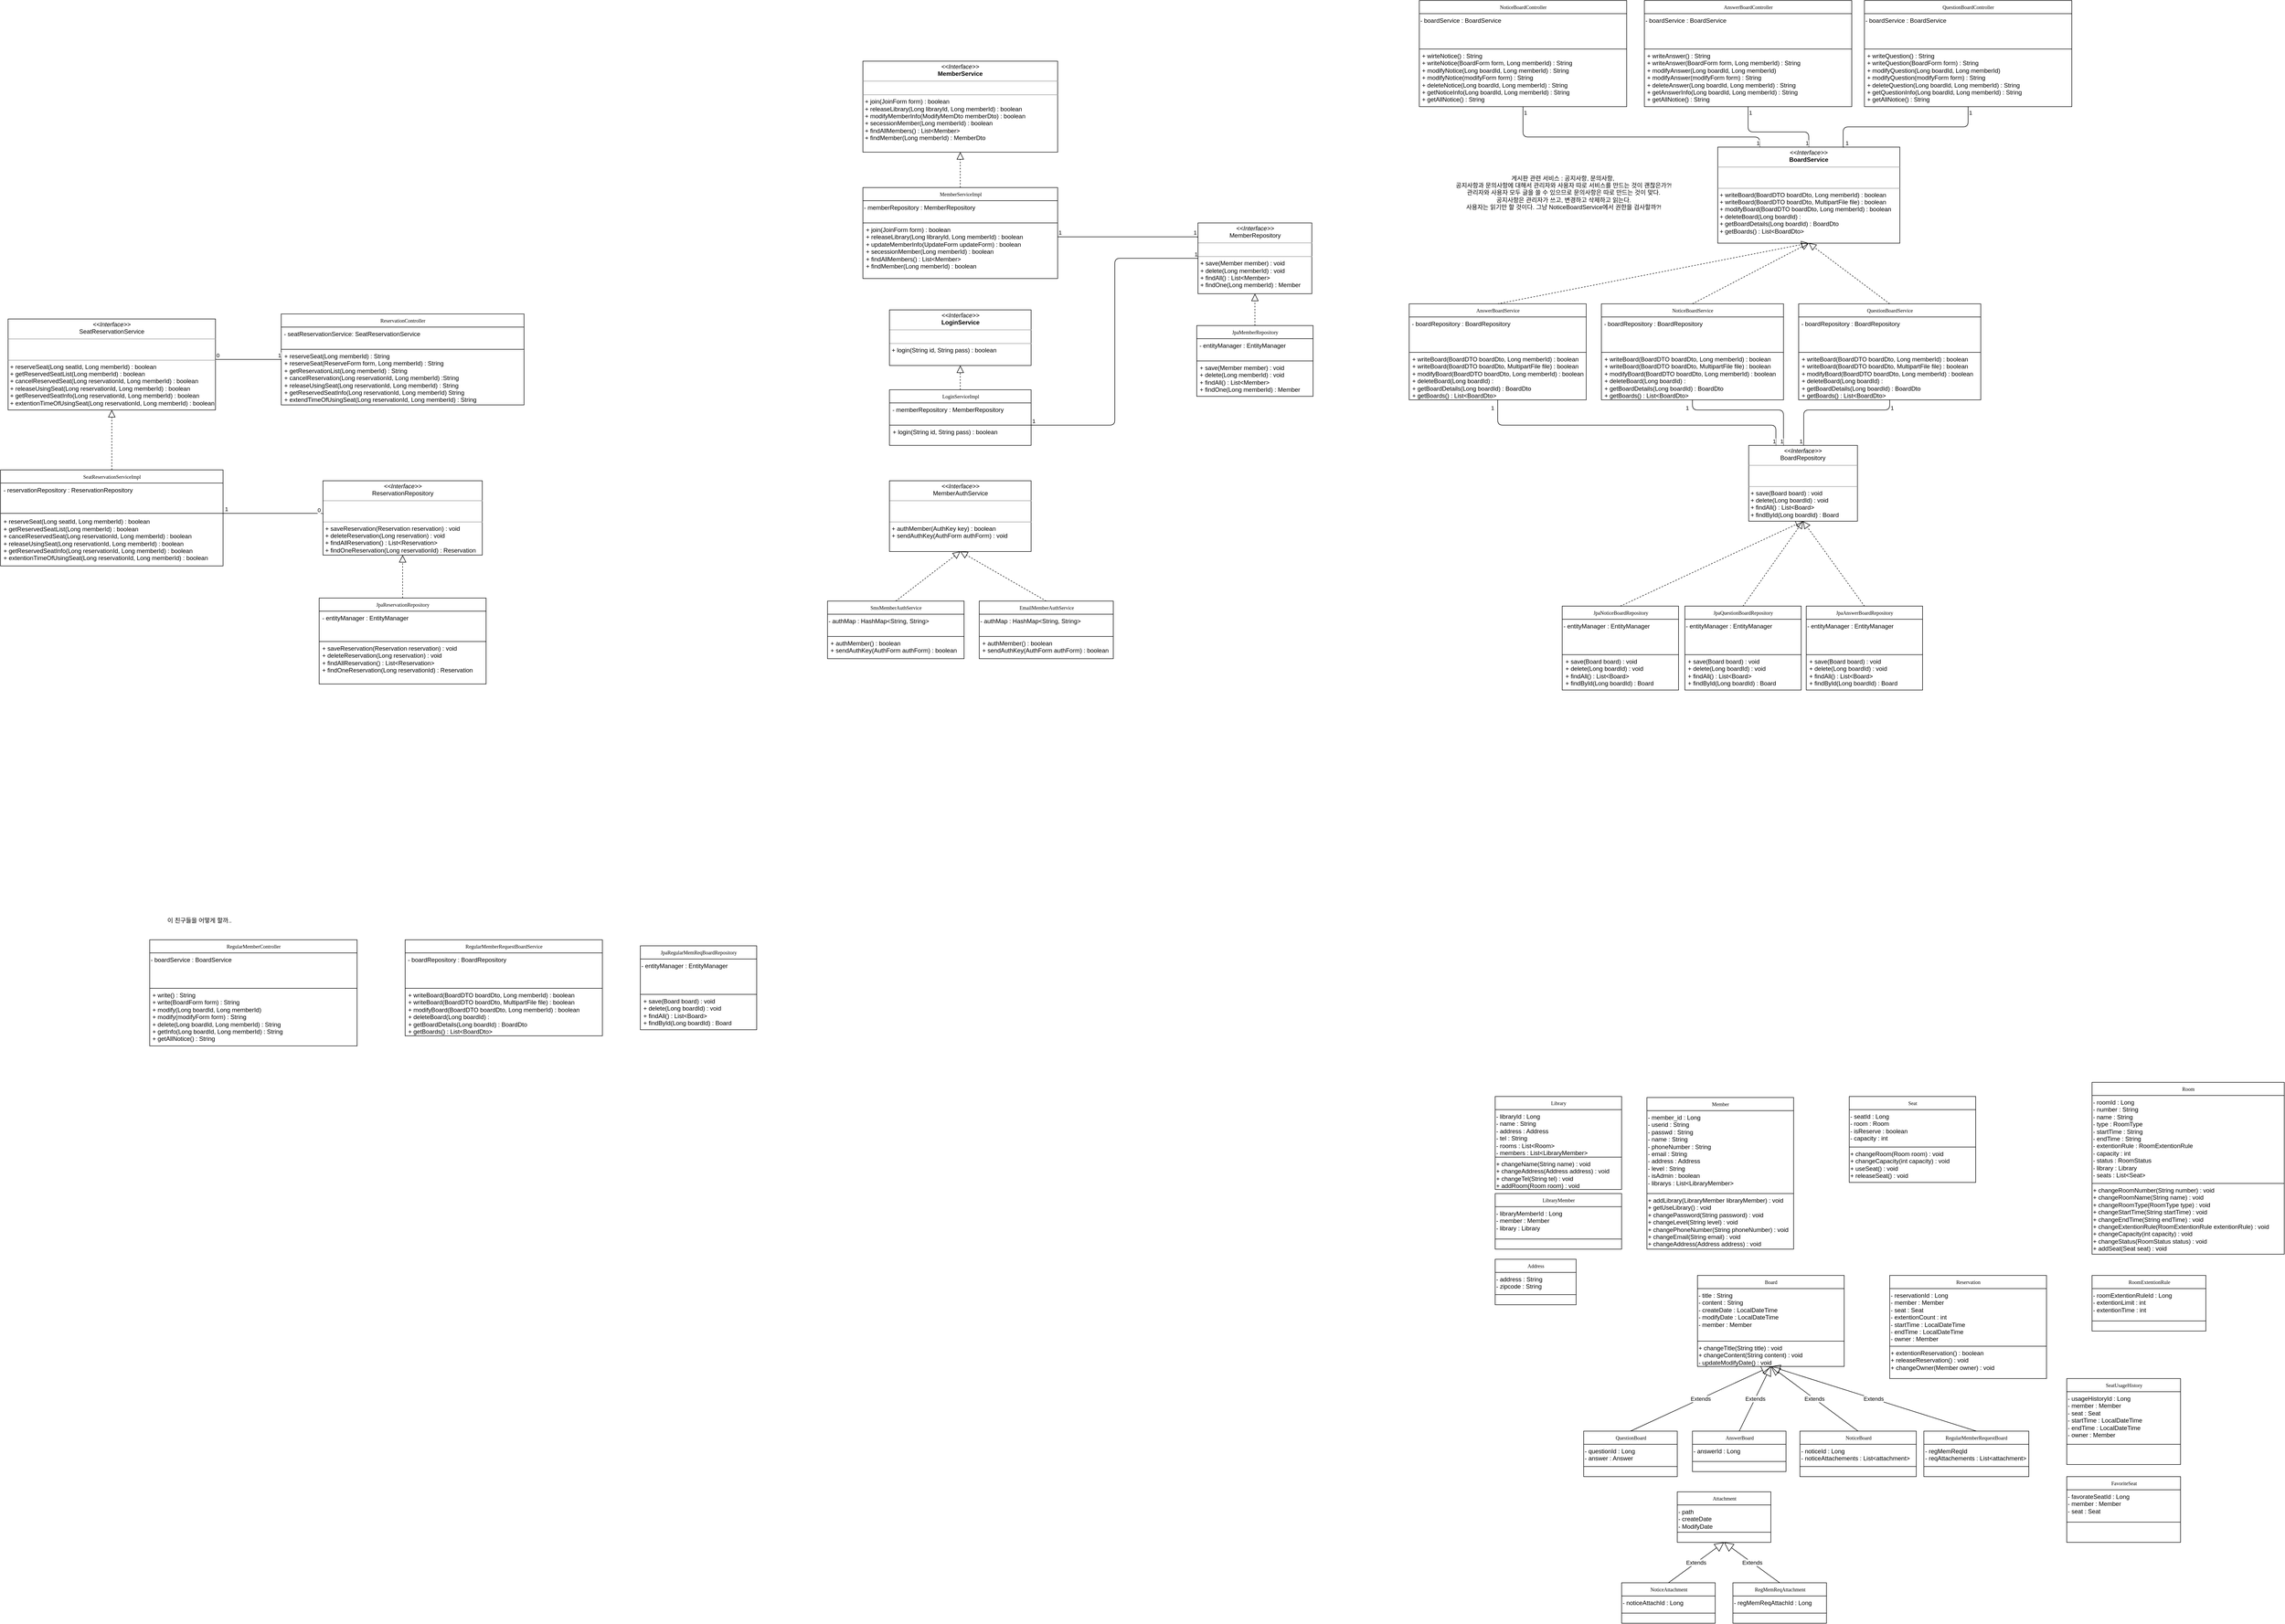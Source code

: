 <mxfile version="14.4.2" type="device"><diagram name="Page-1" id="c4acf3e9-155e-7222-9cf6-157b1a14988f"><mxGraphModel dx="2844" dy="1644" grid="1" gridSize="10" guides="1" tooltips="1" connect="1" arrows="1" fold="1" page="1" pageScale="1" pageWidth="4681" pageHeight="3300" background="#ffffff" math="0" shadow="0"><root><mxCell id="0"/><mxCell id="1" parent="0"/><mxCell id="JYwY58Fg2MvT67EO5YSX-5" value="&lt;p style=&quot;margin: 0px ; margin-top: 4px ; text-align: center&quot;&gt;&lt;i&gt;&amp;lt;&amp;lt;Interface&amp;gt;&amp;gt;&lt;/i&gt;&lt;br&gt;&lt;b&gt;BoardService&lt;/b&gt;&lt;/p&gt;&lt;hr size=&quot;1&quot;&gt;&lt;p style=&quot;margin: 0px ; margin-left: 4px&quot;&gt;&lt;br&gt;&lt;br&gt;&lt;/p&gt;&lt;hr size=&quot;1&quot;&gt;&lt;p style=&quot;margin: 0px ; margin-left: 4px&quot;&gt;+ writeBoard(BoardDTO boardDto, Long memberId) : boolean&lt;/p&gt;&lt;p style=&quot;margin: 0px ; margin-left: 4px&quot;&gt;+ writeBoard(BoardDTO boardDto, MultipartFile file) : boolean&lt;br&gt;&lt;/p&gt;&lt;p style=&quot;margin: 0px ; margin-left: 4px&quot;&gt;+ modifyBoard(BoardDTO boardDto, Long memberId) : boolean&lt;/p&gt;&lt;p style=&quot;margin: 0px ; margin-left: 4px&quot;&gt;+ deleteBoard(Long boardId) :&amp;nbsp;&lt;/p&gt;&lt;p style=&quot;margin: 0px ; margin-left: 4px&quot;&gt;+ getBoardDetails(Long boardId) : BoardDto&lt;/p&gt;&lt;p style=&quot;margin: 0px ; margin-left: 4px&quot;&gt;+ getBoards() : List&amp;lt;BoardDto&amp;gt;&lt;br&gt;&lt;br&gt;&lt;/p&gt;" style="verticalAlign=top;align=left;overflow=fill;fontSize=12;fontFamily=Helvetica;html=1;rounded=0;shadow=0;comic=0;labelBackgroundColor=none;strokeWidth=1" parent="1" vertex="1"><mxGeometry x="3490" y="330" width="360" height="190" as="geometry"/></mxCell><mxCell id="JYwY58Fg2MvT67EO5YSX-1" value="NoticeBoardService" style="swimlane;html=1;fontStyle=0;childLayout=stackLayout;horizontal=1;startSize=26;fillColor=none;horizontalStack=0;resizeParent=1;resizeLast=0;collapsible=1;marginBottom=0;swimlaneFillColor=#ffffff;rounded=0;shadow=0;comic=0;labelBackgroundColor=none;strokeWidth=1;fontFamily=Verdana;fontSize=10;align=center;" parent="1" vertex="1"><mxGeometry x="3260" y="640" width="360" height="190" as="geometry"/></mxCell><mxCell id="LQoWOEpbrwDkAnCj8dgh-3" value="&amp;nbsp;- boardRepository : BoardRepository" style="text;whiteSpace=wrap;html=1;strokeColor=#000000;" parent="JYwY58Fg2MvT67EO5YSX-1" vertex="1"><mxGeometry y="26" width="360" height="70" as="geometry"/></mxCell><mxCell id="LQoWOEpbrwDkAnCj8dgh-4" value="&lt;p style=&quot;margin: 0px 0px 0px 4px&quot;&gt;+ writeBoard(BoardDTO boardDto, Long memberId) : boolean&lt;/p&gt;&lt;p style=&quot;margin: 0px 0px 0px 4px&quot;&gt;+ writeBoard(BoardDTO boardDto, MultipartFile file) : boolean&lt;br&gt;&lt;/p&gt;&lt;p style=&quot;margin: 0px 0px 0px 4px&quot;&gt;+ modifyBoard(BoardDTO boardDto, Long memberId) : boolean&lt;/p&gt;&lt;p style=&quot;margin: 0px 0px 0px 4px&quot;&gt;+ deleteBoard(Long boardId) :&amp;nbsp;&lt;/p&gt;&lt;p style=&quot;margin: 0px 0px 0px 4px&quot;&gt;+ getBoardDetails(Long boardId) : BoardDto&lt;/p&gt;&lt;p style=&quot;margin: 0px 0px 0px 4px&quot;&gt;+ getBoards() : List&amp;lt;BoardDto&amp;gt;&lt;/p&gt;" style="text;whiteSpace=wrap;html=1;strokeColor=#000000;" parent="JYwY58Fg2MvT67EO5YSX-1" vertex="1"><mxGeometry y="96" width="360" height="94" as="geometry"/></mxCell><mxCell id="JYwY58Fg2MvT67EO5YSX-6" value="NoticeBoardController" style="swimlane;html=1;fontStyle=0;childLayout=stackLayout;horizontal=1;startSize=26;fillColor=none;horizontalStack=0;resizeParent=1;resizeLast=0;collapsible=1;marginBottom=0;swimlaneFillColor=#ffffff;rounded=0;shadow=0;comic=0;labelBackgroundColor=none;strokeWidth=1;fontFamily=Verdana;fontSize=10;align=center;" parent="1" vertex="1"><mxGeometry x="2900" y="40" width="410" height="210" as="geometry"/></mxCell><mxCell id="LQoWOEpbrwDkAnCj8dgh-22" value="- boardService : BoardService" style="text;whiteSpace=wrap;html=1;strokeColor=#000000;" parent="JYwY58Fg2MvT67EO5YSX-6" vertex="1"><mxGeometry y="26" width="410" height="70" as="geometry"/></mxCell><mxCell id="LQoWOEpbrwDkAnCj8dgh-27" value="&amp;nbsp;+ wirteNotice() : String&lt;br&gt;&amp;nbsp;+ writeNotice(BoardForm form, Long memberId) : String&lt;br&gt;&amp;nbsp;+ modifyNotice(Long boardId, Long memberId) : String&lt;br&gt;&amp;nbsp;+ modifyNotice(modifyForm form) : String&lt;br&gt;&amp;nbsp;+ deleteNotice(Long boardId, Long memberId) : String&lt;br&gt;&amp;nbsp;+ getNoticeInfo(Long boardId, Long memberId) : String&lt;br&gt;&amp;nbsp;+ getAllNotice() : String" style="text;whiteSpace=wrap;html=1;strokeColor=#000000;" parent="JYwY58Fg2MvT67EO5YSX-6" vertex="1"><mxGeometry y="96" width="410" height="114" as="geometry"/></mxCell><mxCell id="JYwY58Fg2MvT67EO5YSX-11" value="&lt;p style=&quot;margin: 0px ; margin-top: 4px ; text-align: center&quot;&gt;&lt;i&gt;&amp;lt;&amp;lt;Interface&amp;gt;&amp;gt;&lt;/i&gt;&lt;br&gt;ReservationRepository&lt;/p&gt;&lt;hr size=&quot;1&quot;&gt;&lt;p style=&quot;margin: 0px ; margin-left: 4px&quot;&gt;&lt;br&gt;&lt;br&gt;&lt;/p&gt;&lt;hr size=&quot;1&quot;&gt;&lt;p style=&quot;margin: 0px ; margin-left: 4px&quot;&gt;+ saveReservation(Reservation reservation) : void&lt;/p&gt;&lt;p style=&quot;margin: 0px ; margin-left: 4px&quot;&gt;+ deleteReservation(Long reservation) : void&lt;/p&gt;&lt;p style=&quot;margin: 0px ; margin-left: 4px&quot;&gt;+ findAllReservation() : List&amp;lt;Reservation&amp;gt;&amp;nbsp;&lt;/p&gt;&lt;p style=&quot;margin: 0px ; margin-left: 4px&quot;&gt;+ findOneReservation(Long reservationId) : Reservation&lt;br&gt;&lt;br&gt;&lt;/p&gt;" style="verticalAlign=top;align=left;overflow=fill;fontSize=12;fontFamily=Helvetica;html=1;rounded=0;shadow=0;comic=0;labelBackgroundColor=none;strokeWidth=1" parent="1" vertex="1"><mxGeometry x="732.5" y="990" width="315" height="147" as="geometry"/></mxCell><mxCell id="JYwY58Fg2MvT67EO5YSX-12" value="ReservationController" style="swimlane;html=1;fontStyle=0;childLayout=stackLayout;horizontal=1;startSize=26;fillColor=none;horizontalStack=0;resizeParent=1;resizeLast=0;collapsible=1;marginBottom=0;swimlaneFillColor=#ffffff;rounded=0;shadow=0;comic=0;labelBackgroundColor=none;strokeWidth=1;fontFamily=Verdana;fontSize=10;align=center;" parent="1" vertex="1"><mxGeometry x="650" y="660" width="480" height="180" as="geometry"/></mxCell><mxCell id="1Po3y0CyN8e2xpXu32d6-2" value="&amp;nbsp;- seatReservationService:&amp;nbsp;&lt;span style=&quot;text-align: center&quot;&gt;SeatReservationService&lt;br&gt;&lt;br&gt;&lt;/span&gt;" style="text;html=1;fillColor=none;align=left;verticalAlign=top;whiteSpace=wrap;rounded=0;strokeColor=#000000;" parent="JYwY58Fg2MvT67EO5YSX-12" vertex="1"><mxGeometry y="26" width="480" height="44" as="geometry"/></mxCell><mxCell id="1Po3y0CyN8e2xpXu32d6-5" value="&lt;p style=&quot;margin: 0px 0px 0px 4px&quot;&gt;+ reserveSeat(Long memberId) : String&lt;/p&gt;&lt;p style=&quot;margin: 0px 0px 0px 4px&quot;&gt;+ reserveSeat(ReserveForm form, Long memberId) : String&lt;/p&gt;&lt;p style=&quot;margin: 0px 0px 0px 4px&quot;&gt;+ getReservationList(Long memberId) : String&lt;/p&gt;&lt;p style=&quot;margin: 0px 0px 0px 4px&quot;&gt;+ cancelReservation(Long reservationId, Long memberId) :String&lt;/p&gt;&lt;p style=&quot;margin: 0px 0px 0px 4px&quot;&gt;+ releaseUsingSeat(Long reservationId, Long memberId) : String&lt;/p&gt;&lt;p style=&quot;margin: 0px 0px 0px 4px&quot;&gt;+ getReservedSeatInfo(Long reservationId, Long memberId) String&lt;/p&gt;&lt;p style=&quot;margin: 0px 0px 0px 4px&quot;&gt;+ extendTimeOfUsingSeat(Long reservationId, Long memberId) : String&lt;/p&gt;&lt;p style=&quot;margin: 0px 0px 0px 4px&quot;&gt;&lt;br&gt;&lt;/p&gt;" style="text;html=1;fillColor=none;align=left;verticalAlign=top;whiteSpace=wrap;rounded=0;strokeColor=#000000;" parent="JYwY58Fg2MvT67EO5YSX-12" vertex="1"><mxGeometry y="70" width="480" height="110" as="geometry"/></mxCell><mxCell id="JYwY58Fg2MvT67EO5YSX-13" value="SeatReservationServiceImpl" style="swimlane;html=1;fontStyle=0;childLayout=stackLayout;horizontal=1;startSize=26;fillColor=none;horizontalStack=0;resizeParent=1;resizeLast=0;collapsible=1;marginBottom=0;swimlaneFillColor=#ffffff;rounded=0;shadow=0;comic=0;labelBackgroundColor=none;strokeWidth=1;fontFamily=Verdana;fontSize=10;align=center;" parent="1" vertex="1"><mxGeometry x="95" y="968.5" width="440" height="190" as="geometry"/></mxCell><mxCell id="1Po3y0CyN8e2xpXu32d6-6" value="&lt;p style=&quot;margin: 0px 0px 0px 4px&quot;&gt;- reservationRepository : ReservationRepository&lt;/p&gt;" style="text;html=1;fillColor=none;align=left;verticalAlign=top;whiteSpace=wrap;rounded=0;strokeColor=#000000;" parent="JYwY58Fg2MvT67EO5YSX-13" vertex="1"><mxGeometry y="26" width="440" height="60" as="geometry"/></mxCell><mxCell id="1Po3y0CyN8e2xpXu32d6-3" value="&lt;p style=&quot;margin: 0px 0px 0px 4px&quot;&gt;+ reserveSeat(Long seatId, Long memberId) : boolean&lt;/p&gt;&lt;p style=&quot;margin: 0px 0px 0px 4px&quot;&gt;+ getReservedSeatList(Long memberId) : boolean&lt;/p&gt;&lt;p style=&quot;margin: 0px 0px 0px 4px&quot;&gt;+ cancelReservedSeat(Long reservationId, Long memberId) : boolean&lt;/p&gt;&lt;p style=&quot;margin: 0px 0px 0px 4px&quot;&gt;+ releaseUsingSeat(Long reservationId, Long memberId) : boolean&lt;/p&gt;&lt;p style=&quot;margin: 0px 0px 0px 4px&quot;&gt;+ getReservedSeatInfo(Long reservationId, Long memberId) : boolean&lt;/p&gt;&lt;p style=&quot;margin: 0px 0px 0px 4px&quot;&gt;&lt;span&gt;+ extentionTimeOfUsingSeat(Long reservationId, Long memberId) : boolean&lt;/span&gt;&lt;br&gt;&lt;/p&gt;" style="text;html=1;fillColor=none;align=left;verticalAlign=middle;whiteSpace=wrap;rounded=0;strokeColor=#000000;" parent="JYwY58Fg2MvT67EO5YSX-13" vertex="1"><mxGeometry y="86" width="440" height="104" as="geometry"/></mxCell><mxCell id="JYwY58Fg2MvT67EO5YSX-15" value="&lt;p style=&quot;margin: 0px ; margin-top: 4px ; text-align: center&quot;&gt;&lt;i&gt;&amp;lt;&amp;lt;Interface&amp;gt;&amp;gt;&lt;/i&gt;&lt;br&gt;BoardRepository&lt;/p&gt;&lt;hr size=&quot;1&quot;&gt;&lt;p style=&quot;margin: 0px ; margin-left: 4px&quot;&gt;&lt;br&gt;&lt;br&gt;&lt;/p&gt;&lt;hr size=&quot;1&quot;&gt;&lt;p style=&quot;margin: 0px ; margin-left: 4px&quot;&gt;+ save(Board board) : void&lt;/p&gt;&lt;p style=&quot;margin: 0px ; margin-left: 4px&quot;&gt;+ delete(Long boardId) : void&lt;/p&gt;&lt;p style=&quot;margin: 0px ; margin-left: 4px&quot;&gt;+ findAll() : List&amp;lt;Board&amp;gt;&lt;/p&gt;&lt;p style=&quot;margin: 0px ; margin-left: 4px&quot;&gt;+ findById(Long boardId) : Board&lt;br&gt;&lt;br&gt;&lt;/p&gt;" style="verticalAlign=top;align=left;overflow=fill;fontSize=12;fontFamily=Helvetica;html=1;rounded=0;shadow=0;comic=0;labelBackgroundColor=none;strokeWidth=1" parent="1" vertex="1"><mxGeometry x="3551.25" y="920" width="215" height="150" as="geometry"/></mxCell><mxCell id="JYwY58Fg2MvT67EO5YSX-16" value="JpaNoticeBoardRepository" style="swimlane;html=1;fontStyle=0;childLayout=stackLayout;horizontal=1;startSize=26;fillColor=none;horizontalStack=0;resizeParent=1;resizeLast=0;collapsible=1;marginBottom=0;swimlaneFillColor=#ffffff;rounded=0;shadow=0;comic=0;labelBackgroundColor=none;strokeWidth=1;fontFamily=Verdana;fontSize=10;align=center;" parent="1" vertex="1"><mxGeometry x="3182.5" y="1238" width="230" height="166" as="geometry"/></mxCell><mxCell id="LQoWOEpbrwDkAnCj8dgh-14" value="- entityManager : EntityManager&lt;span style=&quot;color: rgba(0 , 0 , 0 , 0) ; font-family: monospace ; font-size: 0px&quot;&gt;%3CmxGraphModel%3E%3Croot%3E%3CmxCell%20id%3D%220%22%2F%3E%3CmxCell%20id%3D%221%22%20parent%3D%220%22%2F%3E%3CmxCell%20id%3D%222%22%20value%3D%22%26amp%3Bnbsp%3B-%20boardRepository%20%3A%20BoardRepository%22%20style%3D%22text%3BwhiteSpace%3Dwrap%3Bhtml%3D1%3BstrokeColor%3D%23000000%3B%22%20vertex%3D%221%22%20parent%3D%221%22%3E%3CmxGeometry%20x%3D%221360%22%20y%3D%221346%22%20width%3D%22330%22%20height%3D%2270%22%20as%3D%22geometry%22%2F%3E%3C%2FmxCell%3E%3C%2Froot%3E%3C%2FmxGraphModel%3E&lt;/span&gt;" style="text;whiteSpace=wrap;html=1;strokeColor=#000000;" parent="JYwY58Fg2MvT67EO5YSX-16" vertex="1"><mxGeometry y="26" width="230" height="70" as="geometry"/></mxCell><mxCell id="LQoWOEpbrwDkAnCj8dgh-15" value="&lt;p style=&quot;margin: 0px 0px 0px 4px&quot;&gt;+ save(Board board) : void&lt;/p&gt;&lt;p style=&quot;margin: 0px 0px 0px 4px&quot;&gt;+ delete(Long boardId) : void&lt;/p&gt;&lt;p style=&quot;margin: 0px 0px 0px 4px&quot;&gt;+ findAll() : List&amp;lt;Board&amp;gt;&lt;/p&gt;&lt;p style=&quot;margin: 0px 0px 0px 4px&quot;&gt;+ findById(Long boardId) : Board&lt;/p&gt;" style="text;whiteSpace=wrap;html=1;strokeColor=#000000;" parent="JYwY58Fg2MvT67EO5YSX-16" vertex="1"><mxGeometry y="96" width="230" height="70" as="geometry"/></mxCell><mxCell id="JYwY58Fg2MvT67EO5YSX-17" value="JpaReservationRepository" style="swimlane;html=1;fontStyle=0;childLayout=stackLayout;horizontal=1;startSize=26;fillColor=none;horizontalStack=0;resizeParent=1;resizeLast=0;collapsible=1;marginBottom=0;swimlaneFillColor=#ffffff;rounded=0;shadow=0;comic=0;labelBackgroundColor=none;strokeWidth=1;fontFamily=Verdana;fontSize=10;align=center;" parent="1" vertex="1"><mxGeometry x="725" y="1222" width="330" height="170" as="geometry"/></mxCell><mxCell id="1Po3y0CyN8e2xpXu32d6-10" value="&lt;p style=&quot;margin: 0px 0px 0px 4px&quot;&gt;- entityManager : EntityManager&lt;/p&gt;" style="text;html=1;fillColor=none;align=left;verticalAlign=top;whiteSpace=wrap;rounded=0;strokeColor=#000000;" parent="JYwY58Fg2MvT67EO5YSX-17" vertex="1"><mxGeometry y="26" width="330" height="60" as="geometry"/></mxCell><mxCell id="1Po3y0CyN8e2xpXu32d6-9" value="&lt;p style=&quot;margin: 0px 0px 0px 4px&quot;&gt;+ saveReservation(Reservation reservation) : void&lt;/p&gt;&lt;p style=&quot;margin: 0px 0px 0px 4px&quot;&gt;+ deleteReservation(Long reservation) : void&lt;/p&gt;&lt;p style=&quot;margin: 0px 0px 0px 4px&quot;&gt;+ findAllReservation() : List&amp;lt;Reservation&amp;gt;&amp;nbsp;&lt;/p&gt;&lt;p style=&quot;margin: 0px 0px 0px 4px&quot;&gt;+ findOneReservation(Long reservationId) : Reservation&lt;/p&gt;" style="text;html=1;fillColor=none;align=left;verticalAlign=top;whiteSpace=wrap;rounded=0;strokeColor=#000000;" parent="JYwY58Fg2MvT67EO5YSX-17" vertex="1"><mxGeometry y="86" width="330" height="84" as="geometry"/></mxCell><mxCell id="JYwY58Fg2MvT67EO5YSX-18" value="&lt;p style=&quot;margin: 0px ; margin-top: 4px ; text-align: center&quot;&gt;&lt;i&gt;&amp;lt;&amp;lt;Interface&amp;gt;&amp;gt;&lt;/i&gt;&lt;br&gt;&lt;b&gt;MemberService&lt;/b&gt;&lt;/p&gt;&lt;hr size=&quot;1&quot;&gt;&lt;p style=&quot;margin: 0px ; margin-left: 4px&quot;&gt;&lt;br&gt;&lt;/p&gt;&lt;hr size=&quot;1&quot;&gt;&lt;p style=&quot;margin: 0px ; margin-left: 4px&quot;&gt;&lt;span&gt;+ join(JoinForm form) : boolean&lt;/span&gt;&lt;br&gt;&lt;/p&gt;&lt;p style=&quot;margin: 0px ; margin-left: 4px&quot;&gt;&lt;span&gt;+ releaseLibrary(Long libraryId, Long memberId) : boolean&lt;/span&gt;&lt;br&gt;&lt;/p&gt;&lt;p style=&quot;margin: 0px ; margin-left: 4px&quot;&gt;+ modifyMemberInfo(ModifyMemDto memberDto) : boolean&lt;/p&gt;&lt;p style=&quot;margin: 0px ; margin-left: 4px&quot;&gt;+ secessionMember(Long memberId) : boolean&lt;/p&gt;&lt;p style=&quot;margin: 0px ; margin-left: 4px&quot;&gt;+ findAllMembers() : List&amp;lt;Member&amp;gt;&lt;/p&gt;&lt;p style=&quot;margin: 0px ; margin-left: 4px&quot;&gt;+ findMember(Long memberId) : MemberDto&lt;/p&gt;" style="verticalAlign=top;align=left;overflow=fill;fontSize=12;fontFamily=Helvetica;html=1;rounded=0;shadow=0;comic=0;labelBackgroundColor=none;strokeWidth=1" parent="1" vertex="1"><mxGeometry x="1800" y="160" width="385" height="180" as="geometry"/></mxCell><mxCell id="JYwY58Fg2MvT67EO5YSX-21" value="&lt;p style=&quot;margin: 0px ; margin-top: 4px ; text-align: center&quot;&gt;&lt;i&gt;&amp;lt;&amp;lt;Interface&amp;gt;&amp;gt;&lt;/i&gt;&lt;br&gt;MemberRepository&lt;/p&gt;&lt;hr size=&quot;1&quot;&gt;&lt;p style=&quot;margin: 0px ; margin-left: 4px&quot;&gt;&lt;br&gt;&lt;/p&gt;&lt;hr size=&quot;1&quot;&gt;&lt;p style=&quot;margin: 0px ; margin-left: 4px&quot;&gt;+ save(Member member) : void&lt;/p&gt;&lt;p style=&quot;margin: 0px ; margin-left: 4px&quot;&gt;+ delete(Long memberId) : void&lt;/p&gt;&lt;p style=&quot;margin: 0px ; margin-left: 4px&quot;&gt;+ findAll() : List&amp;lt;Member&amp;gt;&lt;/p&gt;&lt;p style=&quot;margin: 0px ; margin-left: 4px&quot;&gt;+ findOne(Long memberId) : Member&lt;/p&gt;" style="verticalAlign=top;align=left;overflow=fill;fontSize=12;fontFamily=Helvetica;html=1;rounded=0;shadow=0;comic=0;labelBackgroundColor=none;strokeWidth=1" parent="1" vertex="1"><mxGeometry x="2462.5" y="480" width="225" height="140" as="geometry"/></mxCell><mxCell id="JYwY58Fg2MvT67EO5YSX-20" value="MemberServiceImpl" style="swimlane;html=1;fontStyle=0;childLayout=stackLayout;horizontal=1;startSize=26;fillColor=none;horizontalStack=0;resizeParent=1;resizeLast=0;collapsible=1;marginBottom=0;swimlaneFillColor=#ffffff;rounded=0;shadow=0;comic=0;labelBackgroundColor=none;strokeWidth=1;fontFamily=Verdana;fontSize=10;align=center;" parent="1" vertex="1"><mxGeometry x="1800" y="410" width="385" height="180" as="geometry"/></mxCell><mxCell id="FYDScDOwtuk2mLoqaVdQ-5" value="- memberRepository : MemberRepository" style="text;whiteSpace=wrap;html=1;strokeWidth=1;strokeColor=#000000;" parent="JYwY58Fg2MvT67EO5YSX-20" vertex="1"><mxGeometry y="26" width="385" height="44" as="geometry"/></mxCell><mxCell id="FYDScDOwtuk2mLoqaVdQ-6" value="&lt;p style=&quot;margin: 0px 0px 0px 4px&quot;&gt;&lt;span&gt;+ join(JoinForm form) : boolean&lt;/span&gt;&lt;br&gt;&lt;/p&gt;&lt;p style=&quot;margin: 0px 0px 0px 4px&quot;&gt;&lt;span&gt;+ releaseLibrary(Long libraryId, Long memberId) : boolean&lt;/span&gt;&lt;br&gt;&lt;/p&gt;&lt;p style=&quot;margin: 0px 0px 0px 4px&quot;&gt;+ updateMemberInfo(UpdateForm updateForm) : boolean&lt;/p&gt;&lt;p style=&quot;margin: 0px 0px 0px 4px&quot;&gt;+ secessionMember(Long memberId) : boolean&lt;/p&gt;&lt;p style=&quot;margin: 0px 0px 0px 4px&quot;&gt;+ findAllMembers() : List&amp;lt;Member&amp;gt;&lt;/p&gt;&lt;p style=&quot;margin: 0px 0px 0px 4px&quot;&gt;+ findMember(Long memberId) : boolean&lt;/p&gt;" style="text;whiteSpace=wrap;html=1;strokeWidth=1;strokeColor=#000000;" parent="JYwY58Fg2MvT67EO5YSX-20" vertex="1"><mxGeometry y="70" width="385" height="110" as="geometry"/></mxCell><mxCell id="JYwY58Fg2MvT67EO5YSX-23" value="&lt;p style=&quot;margin: 0px ; margin-top: 4px ; text-align: center&quot;&gt;&lt;i&gt;&amp;lt;&amp;lt;Interface&amp;gt;&amp;gt;&lt;/i&gt;&lt;br&gt;MemberAuthService&lt;/p&gt;&lt;hr size=&quot;1&quot;&gt;&lt;p style=&quot;margin: 0px ; margin-left: 4px&quot;&gt;&lt;br&gt;&lt;br&gt;&lt;/p&gt;&lt;hr size=&quot;1&quot;&gt;&lt;p style=&quot;margin: 0px ; margin-left: 4px&quot;&gt;+ authMember(AuthKey key) : boolean&lt;/p&gt;&lt;p style=&quot;margin: 0px ; margin-left: 4px&quot;&gt;+ sendAuthKey(AuthForm authForm) : void&lt;br&gt;&lt;br&gt;&lt;/p&gt;" style="verticalAlign=top;align=left;overflow=fill;fontSize=12;fontFamily=Helvetica;html=1;rounded=0;shadow=0;comic=0;labelBackgroundColor=none;strokeWidth=1" parent="1" vertex="1"><mxGeometry x="1852.5" y="990" width="280" height="140" as="geometry"/></mxCell><mxCell id="JYwY58Fg2MvT67EO5YSX-24" value="JpaMemberRepository" style="swimlane;html=1;fontStyle=0;childLayout=stackLayout;horizontal=1;startSize=26;fillColor=none;horizontalStack=0;resizeParent=1;resizeLast=0;collapsible=1;marginBottom=0;swimlaneFillColor=#ffffff;rounded=0;shadow=0;comic=0;labelBackgroundColor=none;strokeWidth=1;fontFamily=Verdana;fontSize=10;align=center;" parent="1" vertex="1"><mxGeometry x="2460" y="683" width="230" height="140" as="geometry"/></mxCell><mxCell id="l950HwIEfaTfYwo0oghI-3" value="&amp;nbsp;- entityManager : EntityManager" style="text;whiteSpace=wrap;html=1;strokeColor=#000000;" parent="JYwY58Fg2MvT67EO5YSX-24" vertex="1"><mxGeometry y="26" width="230" height="44" as="geometry"/></mxCell><mxCell id="l950HwIEfaTfYwo0oghI-4" value="&lt;p style=&quot;margin: 0px 0px 0px 4px&quot;&gt;+ save(Member member) : void&lt;/p&gt;&lt;p style=&quot;margin: 0px 0px 0px 4px&quot;&gt;+ delete(Long memberId) : void&lt;/p&gt;&lt;p style=&quot;margin: 0px 0px 0px 4px&quot;&gt;+ findAll() : List&amp;lt;Member&amp;gt;&lt;/p&gt;&lt;p style=&quot;margin: 0px 0px 0px 4px&quot;&gt;+ findOne(Long memberId) : Member&lt;/p&gt;" style="text;whiteSpace=wrap;html=1;strokeColor=#000000;" parent="JYwY58Fg2MvT67EO5YSX-24" vertex="1"><mxGeometry y="70" width="230" height="70" as="geometry"/></mxCell><mxCell id="JYwY58Fg2MvT67EO5YSX-22" value="SmsMemberAuthService" style="swimlane;html=1;fontStyle=0;childLayout=stackLayout;horizontal=1;startSize=26;fillColor=none;horizontalStack=0;resizeParent=1;resizeLast=0;collapsible=1;marginBottom=0;swimlaneFillColor=#ffffff;rounded=0;shadow=0;comic=0;labelBackgroundColor=none;strokeWidth=1;fontFamily=Verdana;fontSize=10;align=center;" parent="1" vertex="1"><mxGeometry x="1730" y="1228" width="270" height="114" as="geometry"/></mxCell><mxCell id="l950HwIEfaTfYwo0oghI-6" value="- authMap : HashMap&amp;lt;String, String&amp;gt;" style="text;whiteSpace=wrap;html=1;strokeColor=#000000;" parent="JYwY58Fg2MvT67EO5YSX-22" vertex="1"><mxGeometry y="26" width="270" height="44" as="geometry"/></mxCell><mxCell id="l950HwIEfaTfYwo0oghI-7" value="&lt;p style=&quot;margin: 0px 0px 0px 4px&quot;&gt;+ authMember() : boolean&lt;/p&gt;&lt;p style=&quot;margin: 0px 0px 0px 4px&quot;&gt;+ sendAuthKey(AuthForm authForm) : boolean&lt;/p&gt;" style="text;whiteSpace=wrap;html=1;strokeColor=#000000;" parent="JYwY58Fg2MvT67EO5YSX-22" vertex="1"><mxGeometry y="70" width="270" height="44" as="geometry"/></mxCell><mxCell id="JYwY58Fg2MvT67EO5YSX-25" value="EmailMemberAuthService" style="swimlane;html=1;fontStyle=0;childLayout=stackLayout;horizontal=1;startSize=26;fillColor=none;horizontalStack=0;resizeParent=1;resizeLast=0;collapsible=1;marginBottom=0;swimlaneFillColor=#ffffff;rounded=0;shadow=0;comic=0;labelBackgroundColor=none;strokeWidth=1;fontFamily=Verdana;fontSize=10;align=center;" parent="1" vertex="1"><mxGeometry x="2030" y="1228" width="265" height="114" as="geometry"/></mxCell><mxCell id="l950HwIEfaTfYwo0oghI-8" value="&lt;span&gt;- authMap : HashMap&amp;lt;String, String&amp;gt;&lt;/span&gt;" style="text;whiteSpace=wrap;html=1;strokeColor=#000000;" parent="JYwY58Fg2MvT67EO5YSX-25" vertex="1"><mxGeometry y="26" width="265" height="44" as="geometry"/></mxCell><mxCell id="l950HwIEfaTfYwo0oghI-9" value="&lt;p style=&quot;margin: 0px 0px 0px 4px&quot;&gt;+ authMember() : boolean&lt;/p&gt;&lt;p style=&quot;margin: 0px 0px 0px 4px&quot;&gt;+ sendAuthKey(AuthForm authForm) : boolean&lt;/p&gt;" style="text;whiteSpace=wrap;html=1;strokeColor=#000000;" parent="JYwY58Fg2MvT67EO5YSX-25" vertex="1"><mxGeometry y="70" width="265" height="44" as="geometry"/></mxCell><mxCell id="JYwY58Fg2MvT67EO5YSX-31" value="Library" style="swimlane;html=1;fontStyle=0;childLayout=stackLayout;horizontal=1;startSize=26;fillColor=none;horizontalStack=0;resizeParent=1;resizeLast=0;collapsible=1;marginBottom=0;swimlaneFillColor=#ffffff;rounded=0;shadow=0;comic=0;labelBackgroundColor=none;strokeWidth=1;fontFamily=Verdana;fontSize=10;align=center;" parent="1" vertex="1"><mxGeometry x="3050" y="2208" width="250" height="184" as="geometry"/></mxCell><mxCell id="FYDScDOwtuk2mLoqaVdQ-15" value="- libraryId : Long&lt;br&gt;- name : String&lt;br&gt;- address : Address&lt;br&gt;- tel : String&lt;br&gt;- rooms : List&amp;lt;Room&amp;gt;&lt;br&gt;- members : List&amp;lt;LibraryMember&amp;gt;" style="text;whiteSpace=wrap;html=1;strokeColor=#000000;" parent="JYwY58Fg2MvT67EO5YSX-31" vertex="1"><mxGeometry y="26" width="250" height="94" as="geometry"/></mxCell><mxCell id="FYDScDOwtuk2mLoqaVdQ-16" value="+ changeName(String name) : void&lt;br&gt;+ changeAddress(Address address) : void&lt;br&gt;+ changeTel(String tel) : void&lt;br&gt;+ addRoom(Room room) : void" style="text;whiteSpace=wrap;html=1;strokeColor=#000000;" parent="JYwY58Fg2MvT67EO5YSX-31" vertex="1"><mxGeometry y="120" width="250" height="64" as="geometry"/></mxCell><mxCell id="JYwY58Fg2MvT67EO5YSX-32" value="Room" style="swimlane;html=1;fontStyle=0;childLayout=stackLayout;horizontal=1;startSize=26;fillColor=none;horizontalStack=0;resizeParent=1;resizeLast=0;collapsible=1;marginBottom=0;swimlaneFillColor=#ffffff;rounded=0;shadow=0;comic=0;labelBackgroundColor=none;strokeWidth=1;fontFamily=Verdana;fontSize=10;align=center;" parent="1" vertex="1"><mxGeometry x="4230" y="2180" width="380" height="340" as="geometry"/></mxCell><mxCell id="FYDScDOwtuk2mLoqaVdQ-20" value="- roomId : Long&lt;br&gt;- number : String&lt;br&gt;- name : String&lt;br&gt;- type : RoomType&lt;br&gt;- startTime : String&lt;br&gt;- endTime : String&lt;br&gt;- extentionRule : RoomExtentionRule&lt;br&gt;- capacity : int&lt;br&gt;- status : RoomStatus&lt;br&gt;- library : Library&lt;br&gt;- seats : List&amp;lt;Seat&amp;gt;" style="text;whiteSpace=wrap;html=1;strokeColor=#000000;" parent="JYwY58Fg2MvT67EO5YSX-32" vertex="1"><mxGeometry y="26" width="380" height="174" as="geometry"/></mxCell><mxCell id="FYDScDOwtuk2mLoqaVdQ-21" value="+ changeRoomNumber(String number) : void&lt;br&gt;+ changeRoomName(String name) : void&lt;br&gt;+ changeRoomType(RoomType type) : void&lt;br&gt;+ changeStartTime(String startTime) : void&lt;br&gt;+ changeEndTime(String endTime) : void&lt;br&gt;+ changeExtentionRule(RoomExtentionRule extentionRule) : void&lt;br&gt;+ changeCapacity(int capacity) : void&lt;br&gt;+ changeStatus(RoomStatus status) : void&lt;br&gt;+ addSeat(Seat seat) : void" style="text;whiteSpace=wrap;html=1;strokeColor=#000000;" parent="JYwY58Fg2MvT67EO5YSX-32" vertex="1"><mxGeometry y="200" width="380" height="140" as="geometry"/></mxCell><mxCell id="JYwY58Fg2MvT67EO5YSX-33" value="Seat" style="swimlane;html=1;fontStyle=0;childLayout=stackLayout;horizontal=1;startSize=26;fillColor=none;horizontalStack=0;resizeParent=1;resizeLast=0;collapsible=1;marginBottom=0;swimlaneFillColor=#ffffff;rounded=0;shadow=0;comic=0;labelBackgroundColor=none;strokeWidth=1;fontFamily=Verdana;fontSize=10;align=center;" parent="1" vertex="1"><mxGeometry x="3750" y="2208" width="250" height="170" as="geometry"/></mxCell><mxCell id="FYDScDOwtuk2mLoqaVdQ-10" value="- seatId : Long&lt;br&gt;- room : Room&lt;br&gt;- isReserve : boolean&lt;br&gt;- capacity : int" style="text;whiteSpace=wrap;html=1;strokeColor=#000000;" parent="JYwY58Fg2MvT67EO5YSX-33" vertex="1"><mxGeometry y="26" width="250" height="74" as="geometry"/></mxCell><mxCell id="VxB8rmsZQny5Vksr-aOf-30" value="+ changeRoom(Room room) : void&lt;br&gt;+ changeCapacity(int capacity) : void&lt;br&gt;+ useSeat() : void&lt;br&gt;+ releaseSeat() : void" style="text;whiteSpace=wrap;html=1;strokeColor=#000000;" parent="JYwY58Fg2MvT67EO5YSX-33" vertex="1"><mxGeometry y="100" width="250" height="70" as="geometry"/></mxCell><mxCell id="JYwY58Fg2MvT67EO5YSX-34" value="Reservation" style="swimlane;html=1;fontStyle=0;childLayout=stackLayout;horizontal=1;startSize=26;fillColor=none;horizontalStack=0;resizeParent=1;resizeLast=0;collapsible=1;marginBottom=0;swimlaneFillColor=#ffffff;rounded=0;shadow=0;comic=0;labelBackgroundColor=none;strokeWidth=1;fontFamily=Verdana;fontSize=10;align=center;" parent="1" vertex="1"><mxGeometry x="3830" y="2562" width="310" height="204" as="geometry"/></mxCell><mxCell id="VxB8rmsZQny5Vksr-aOf-34" value="- reservationId : Long&lt;br&gt;- member : Member&lt;br&gt;- seat : Seat&lt;br&gt;- extentionCount : int&lt;br&gt;- startTime : LocalDateTime&lt;br&gt;- endTime : LocalDateTime&lt;br&gt;- owner : Member" style="text;whiteSpace=wrap;html=1;strokeColor=#000000;" parent="JYwY58Fg2MvT67EO5YSX-34" vertex="1"><mxGeometry y="26" width="310" height="114" as="geometry"/></mxCell><mxCell id="VxB8rmsZQny5Vksr-aOf-35" value="+ extentionReservation() : boolean&lt;br&gt;+ releaseReservation() : void&lt;br&gt;+ changeOwner(Member owner) : void" style="text;whiteSpace=wrap;html=1;strokeColor=#000000;" parent="JYwY58Fg2MvT67EO5YSX-34" vertex="1"><mxGeometry y="140" width="310" height="64" as="geometry"/></mxCell><mxCell id="JYwY58Fg2MvT67EO5YSX-35" value="Board" style="swimlane;html=1;fontStyle=0;childLayout=stackLayout;horizontal=1;startSize=26;fillColor=none;horizontalStack=0;resizeParent=1;resizeLast=0;collapsible=1;marginBottom=0;swimlaneFillColor=#ffffff;rounded=0;shadow=0;comic=0;labelBackgroundColor=none;strokeWidth=1;fontFamily=Verdana;fontSize=10;align=center;" parent="1" vertex="1"><mxGeometry x="3450" y="2562" width="290" height="180" as="geometry"/></mxCell><mxCell id="VxB8rmsZQny5Vksr-aOf-1" value="- title : String&lt;br&gt;- content : String&lt;br&gt;- createDate : LocalDateTime&lt;br&gt;- modifyDate : LocalDateTime&lt;br&gt;- member : Member" style="text;whiteSpace=wrap;html=1;strokeColor=#000000;" parent="JYwY58Fg2MvT67EO5YSX-35" vertex="1"><mxGeometry y="26" width="290" height="104" as="geometry"/></mxCell><mxCell id="VxB8rmsZQny5Vksr-aOf-2" value="+ changeTitle(String title) : void&lt;br&gt;+ changeContent(String content) : void&lt;br&gt;- updateModifyDate() : void" style="text;whiteSpace=wrap;html=1;strokeColor=#000000;" parent="JYwY58Fg2MvT67EO5YSX-35" vertex="1"><mxGeometry y="130" width="290" height="50" as="geometry"/></mxCell><mxCell id="JYwY58Fg2MvT67EO5YSX-36" value="Member" style="swimlane;html=1;fontStyle=0;childLayout=stackLayout;horizontal=1;startSize=26;fillColor=none;horizontalStack=0;resizeParent=1;resizeLast=0;collapsible=1;marginBottom=0;swimlaneFillColor=#ffffff;rounded=0;shadow=0;comic=0;labelBackgroundColor=none;strokeWidth=1;fontFamily=Verdana;fontSize=10;align=center;" parent="1" vertex="1"><mxGeometry x="3350" y="2210" width="290" height="300" as="geometry"/></mxCell><mxCell id="FYDScDOwtuk2mLoqaVdQ-7" value="- member_id : Long&lt;br&gt;- userid : String&lt;br&gt;- passwd : String&lt;br&gt;- name : String&lt;br&gt;- phoneNumber : String&lt;br&gt;- email : String&lt;br&gt;- address : Address&lt;br&gt;- level : String&lt;br&gt;- isAdmin : boolean&lt;br&gt;- librarys : List&amp;lt;LibraryMember&amp;gt;" style="text;whiteSpace=wrap;html=1;strokeColor=#000000;" parent="JYwY58Fg2MvT67EO5YSX-36" vertex="1"><mxGeometry y="26" width="290" height="164" as="geometry"/></mxCell><mxCell id="FYDScDOwtuk2mLoqaVdQ-9" value="+ addLibrary(LibraryMember libraryMember) : void&lt;br&gt;+ getUseLibrary() : void&lt;br&gt;+ changePassword(String password) : void&lt;br&gt;+ changeLevel(String level) : void&lt;br&gt;+ changePhoneNumber(String phoneNumber) : void&amp;nbsp;&lt;br&gt;+ changeEmail(String email) : void&lt;br&gt;+ changeAddress(Address address) : void" style="text;whiteSpace=wrap;html=1;strokeColor=#000000;" parent="JYwY58Fg2MvT67EO5YSX-36" vertex="1"><mxGeometry y="190" width="290" height="110" as="geometry"/></mxCell><mxCell id="FYDScDOwtuk2mLoqaVdQ-12" value="Address" style="swimlane;html=1;fontStyle=0;childLayout=stackLayout;horizontal=1;startSize=26;fillColor=none;horizontalStack=0;resizeParent=1;resizeLast=0;collapsible=1;marginBottom=0;swimlaneFillColor=#ffffff;rounded=0;shadow=0;comic=0;labelBackgroundColor=none;strokeWidth=1;fontFamily=Verdana;fontSize=10;align=center;" parent="1" vertex="1"><mxGeometry x="3050" y="2530" width="160" height="90" as="geometry"/></mxCell><mxCell id="FYDScDOwtuk2mLoqaVdQ-13" value="- address : String&lt;br&gt;- zipcode : String" style="text;whiteSpace=wrap;html=1;strokeColor=#000000;" parent="FYDScDOwtuk2mLoqaVdQ-12" vertex="1"><mxGeometry y="26" width="160" height="44" as="geometry"/></mxCell><mxCell id="FYDScDOwtuk2mLoqaVdQ-17" value="LibraryMember" style="swimlane;html=1;fontStyle=0;childLayout=stackLayout;horizontal=1;startSize=26;fillColor=none;horizontalStack=0;resizeParent=1;resizeLast=0;collapsible=1;marginBottom=0;swimlaneFillColor=#ffffff;rounded=0;shadow=0;comic=0;labelBackgroundColor=none;strokeWidth=1;fontFamily=Verdana;fontSize=10;align=center;" parent="1" vertex="1"><mxGeometry x="3050" y="2400" width="250" height="110" as="geometry"/></mxCell><mxCell id="FYDScDOwtuk2mLoqaVdQ-18" value="- libraryMemberId : Long&lt;br&gt;- member : Member&lt;br&gt;- library : Library" style="text;whiteSpace=wrap;html=1;strokeColor=#000000;" parent="FYDScDOwtuk2mLoqaVdQ-17" vertex="1"><mxGeometry y="26" width="250" height="64" as="geometry"/></mxCell><mxCell id="VxB8rmsZQny5Vksr-aOf-4" value="QuestionBoard" style="swimlane;html=1;fontStyle=0;childLayout=stackLayout;horizontal=1;startSize=26;fillColor=none;horizontalStack=0;resizeParent=1;resizeLast=0;collapsible=1;marginBottom=0;swimlaneFillColor=#ffffff;rounded=0;shadow=0;comic=0;labelBackgroundColor=none;strokeWidth=1;fontFamily=Verdana;fontSize=10;align=center;" parent="1" vertex="1"><mxGeometry x="3225" y="2870" width="185" height="90" as="geometry"/></mxCell><mxCell id="VxB8rmsZQny5Vksr-aOf-5" value="- questionId : Long&lt;br&gt;- answer : Answer" style="text;whiteSpace=wrap;html=1;strokeColor=#000000;" parent="VxB8rmsZQny5Vksr-aOf-4" vertex="1"><mxGeometry y="26" width="185" height="44" as="geometry"/></mxCell><mxCell id="VxB8rmsZQny5Vksr-aOf-6" value="" style="text;whiteSpace=wrap;html=1;strokeColor=#000000;" parent="VxB8rmsZQny5Vksr-aOf-4" vertex="1"><mxGeometry y="70" width="185" height="20" as="geometry"/></mxCell><mxCell id="VxB8rmsZQny5Vksr-aOf-7" value="AnswerBoard" style="swimlane;html=1;fontStyle=0;childLayout=stackLayout;horizontal=1;startSize=26;fillColor=none;horizontalStack=0;resizeParent=1;resizeLast=0;collapsible=1;marginBottom=0;swimlaneFillColor=#ffffff;rounded=0;shadow=0;comic=0;labelBackgroundColor=none;strokeWidth=1;fontFamily=Verdana;fontSize=10;align=center;" parent="1" vertex="1"><mxGeometry x="3440" y="2870" width="185" height="80" as="geometry"/></mxCell><mxCell id="VxB8rmsZQny5Vksr-aOf-8" value="- answerId : Long" style="text;whiteSpace=wrap;html=1;strokeColor=#000000;" parent="VxB8rmsZQny5Vksr-aOf-7" vertex="1"><mxGeometry y="26" width="185" height="34" as="geometry"/></mxCell><mxCell id="VxB8rmsZQny5Vksr-aOf-9" value="" style="text;whiteSpace=wrap;html=1;strokeColor=#000000;" parent="VxB8rmsZQny5Vksr-aOf-7" vertex="1"><mxGeometry y="60" width="185" height="20" as="geometry"/></mxCell><mxCell id="VxB8rmsZQny5Vksr-aOf-10" value="NoticeBoard" style="swimlane;html=1;fontStyle=0;childLayout=stackLayout;horizontal=1;startSize=26;fillColor=none;horizontalStack=0;resizeParent=1;resizeLast=0;collapsible=1;marginBottom=0;swimlaneFillColor=#ffffff;rounded=0;shadow=0;comic=0;labelBackgroundColor=none;strokeWidth=1;fontFamily=Verdana;fontSize=10;align=center;" parent="1" vertex="1"><mxGeometry x="3652.5" y="2870" width="230" height="90" as="geometry"/></mxCell><mxCell id="VxB8rmsZQny5Vksr-aOf-11" value="- noticeId : Long&lt;br&gt;- noticeAttachements : List&amp;lt;attachment&amp;gt;" style="text;whiteSpace=wrap;html=1;strokeColor=#000000;" parent="VxB8rmsZQny5Vksr-aOf-10" vertex="1"><mxGeometry y="26" width="230" height="44" as="geometry"/></mxCell><mxCell id="VxB8rmsZQny5Vksr-aOf-12" value="" style="text;whiteSpace=wrap;html=1;strokeColor=#000000;" parent="VxB8rmsZQny5Vksr-aOf-10" vertex="1"><mxGeometry y="70" width="230" height="20" as="geometry"/></mxCell><mxCell id="VxB8rmsZQny5Vksr-aOf-13" value="RegularMemberRequestBoard" style="swimlane;html=1;fontStyle=0;childLayout=stackLayout;horizontal=1;startSize=26;fillColor=none;horizontalStack=0;resizeParent=1;resizeLast=0;collapsible=1;marginBottom=0;swimlaneFillColor=#ffffff;rounded=0;shadow=0;comic=0;labelBackgroundColor=none;strokeWidth=1;fontFamily=Verdana;fontSize=10;align=center;" parent="1" vertex="1"><mxGeometry x="3897.5" y="2870" width="207.5" height="90" as="geometry"/></mxCell><mxCell id="VxB8rmsZQny5Vksr-aOf-14" value="- regMemReqId&lt;br&gt;- reqAttachements : List&amp;lt;attachment&amp;gt;" style="text;whiteSpace=wrap;html=1;strokeColor=#000000;" parent="VxB8rmsZQny5Vksr-aOf-13" vertex="1"><mxGeometry y="26" width="207.5" height="44" as="geometry"/></mxCell><mxCell id="VxB8rmsZQny5Vksr-aOf-15" value="" style="text;whiteSpace=wrap;html=1;strokeColor=#000000;" parent="VxB8rmsZQny5Vksr-aOf-13" vertex="1"><mxGeometry y="70" width="207.5" height="20" as="geometry"/></mxCell><mxCell id="VxB8rmsZQny5Vksr-aOf-21" value="Attachment" style="swimlane;html=1;fontStyle=0;childLayout=stackLayout;horizontal=1;startSize=26;fillColor=none;horizontalStack=0;resizeParent=1;resizeLast=0;collapsible=1;marginBottom=0;swimlaneFillColor=#ffffff;rounded=0;shadow=0;comic=0;labelBackgroundColor=none;strokeWidth=1;fontFamily=Verdana;fontSize=10;align=center;" parent="1" vertex="1"><mxGeometry x="3410" y="2990" width="185" height="100" as="geometry"/></mxCell><mxCell id="VxB8rmsZQny5Vksr-aOf-22" value="- path&lt;br&gt;- createDate&lt;br&gt;- ModifyDate" style="text;whiteSpace=wrap;html=1;strokeColor=#000000;" parent="VxB8rmsZQny5Vksr-aOf-21" vertex="1"><mxGeometry y="26" width="185" height="54" as="geometry"/></mxCell><mxCell id="VxB8rmsZQny5Vksr-aOf-23" value="" style="text;whiteSpace=wrap;html=1;strokeColor=#000000;" parent="VxB8rmsZQny5Vksr-aOf-21" vertex="1"><mxGeometry y="80" width="185" height="20" as="geometry"/></mxCell><mxCell id="VxB8rmsZQny5Vksr-aOf-24" value="NoticeAttachment" style="swimlane;html=1;fontStyle=0;childLayout=stackLayout;horizontal=1;startSize=26;fillColor=none;horizontalStack=0;resizeParent=1;resizeLast=0;collapsible=1;marginBottom=0;swimlaneFillColor=#ffffff;rounded=0;shadow=0;comic=0;labelBackgroundColor=none;strokeWidth=1;fontFamily=Verdana;fontSize=10;align=center;" parent="1" vertex="1"><mxGeometry x="3300" y="3170" width="185" height="80" as="geometry"/></mxCell><mxCell id="VxB8rmsZQny5Vksr-aOf-25" value="- noticeAttachId : Long" style="text;whiteSpace=wrap;html=1;strokeColor=#000000;" parent="VxB8rmsZQny5Vksr-aOf-24" vertex="1"><mxGeometry y="26" width="185" height="34" as="geometry"/></mxCell><mxCell id="VxB8rmsZQny5Vksr-aOf-26" value="" style="text;whiteSpace=wrap;html=1;strokeColor=#000000;" parent="VxB8rmsZQny5Vksr-aOf-24" vertex="1"><mxGeometry y="60" width="185" height="20" as="geometry"/></mxCell><mxCell id="VxB8rmsZQny5Vksr-aOf-27" value="RegMemReqAttachment" style="swimlane;html=1;fontStyle=0;childLayout=stackLayout;horizontal=1;startSize=26;fillColor=none;horizontalStack=0;resizeParent=1;resizeLast=0;collapsible=1;marginBottom=0;swimlaneFillColor=#ffffff;rounded=0;shadow=0;comic=0;labelBackgroundColor=none;strokeWidth=1;fontFamily=Verdana;fontSize=10;align=center;" parent="1" vertex="1"><mxGeometry x="3520" y="3170" width="185" height="80" as="geometry"/></mxCell><mxCell id="VxB8rmsZQny5Vksr-aOf-28" value="- regMemReqAttachId : Long" style="text;whiteSpace=wrap;html=1;strokeColor=#000000;" parent="VxB8rmsZQny5Vksr-aOf-27" vertex="1"><mxGeometry y="26" width="185" height="34" as="geometry"/></mxCell><mxCell id="VxB8rmsZQny5Vksr-aOf-29" value="" style="text;whiteSpace=wrap;html=1;strokeColor=#000000;" parent="VxB8rmsZQny5Vksr-aOf-27" vertex="1"><mxGeometry y="60" width="185" height="20" as="geometry"/></mxCell><mxCell id="VxB8rmsZQny5Vksr-aOf-31" value="RoomExtentionRule" style="swimlane;html=1;fontStyle=0;childLayout=stackLayout;horizontal=1;startSize=26;fillColor=none;horizontalStack=0;resizeParent=1;resizeLast=0;collapsible=1;marginBottom=0;swimlaneFillColor=#ffffff;rounded=0;shadow=0;comic=0;labelBackgroundColor=none;strokeWidth=1;fontFamily=Verdana;fontSize=10;align=center;" parent="1" vertex="1"><mxGeometry x="4230" y="2562" width="225" height="110" as="geometry"/></mxCell><mxCell id="VxB8rmsZQny5Vksr-aOf-32" value="- roomExtentionRuleId : Long&lt;br&gt;- extentionLimit : int&lt;br&gt;- extentionTime : int" style="text;whiteSpace=wrap;html=1;strokeColor=#000000;" parent="VxB8rmsZQny5Vksr-aOf-31" vertex="1"><mxGeometry y="26" width="225" height="64" as="geometry"/></mxCell><mxCell id="VxB8rmsZQny5Vksr-aOf-33" value="" style="text;whiteSpace=wrap;html=1;strokeColor=#000000;" parent="VxB8rmsZQny5Vksr-aOf-31" vertex="1"><mxGeometry y="90" width="225" height="20" as="geometry"/></mxCell><mxCell id="VxB8rmsZQny5Vksr-aOf-36" value="SeatUsageHistory" style="swimlane;html=1;fontStyle=0;childLayout=stackLayout;horizontal=1;startSize=26;fillColor=none;horizontalStack=0;resizeParent=1;resizeLast=0;collapsible=1;marginBottom=0;swimlaneFillColor=#ffffff;rounded=0;shadow=0;comic=0;labelBackgroundColor=none;strokeWidth=1;fontFamily=Verdana;fontSize=10;align=center;" parent="1" vertex="1"><mxGeometry x="4180" y="2766" width="225" height="170" as="geometry"/></mxCell><mxCell id="VxB8rmsZQny5Vksr-aOf-37" value="- usageHistoryId : Long&lt;br&gt;- member : Member&lt;br&gt;- seat : Seat&lt;br&gt;- startTime : LocalDateTime&lt;br&gt;- endTime : LocalDateTime&lt;br&gt;- owner : Member" style="text;whiteSpace=wrap;html=1;strokeColor=#000000;" parent="VxB8rmsZQny5Vksr-aOf-36" vertex="1"><mxGeometry y="26" width="225" height="104" as="geometry"/></mxCell><mxCell id="VxB8rmsZQny5Vksr-aOf-39" value="" style="text;whiteSpace=wrap;html=1;strokeColor=#000000;" parent="VxB8rmsZQny5Vksr-aOf-36" vertex="1"><mxGeometry y="130" width="225" height="40" as="geometry"/></mxCell><mxCell id="VxB8rmsZQny5Vksr-aOf-40" value="FavoriteSeat" style="swimlane;html=1;fontStyle=0;childLayout=stackLayout;horizontal=1;startSize=26;fillColor=none;horizontalStack=0;resizeParent=1;resizeLast=0;collapsible=1;marginBottom=0;swimlaneFillColor=#ffffff;rounded=0;shadow=0;comic=0;labelBackgroundColor=none;strokeWidth=1;fontFamily=Verdana;fontSize=10;align=center;" parent="1" vertex="1"><mxGeometry x="4180" y="2960" width="225" height="130" as="geometry"/></mxCell><mxCell id="VxB8rmsZQny5Vksr-aOf-41" value="- favorateSeatId : Long&lt;br&gt;- member : Member&lt;br&gt;- seat : Seat" style="text;whiteSpace=wrap;html=1;strokeColor=#000000;" parent="VxB8rmsZQny5Vksr-aOf-40" vertex="1"><mxGeometry y="26" width="225" height="64" as="geometry"/></mxCell><mxCell id="VxB8rmsZQny5Vksr-aOf-42" value="" style="text;whiteSpace=wrap;html=1;strokeColor=#000000;" parent="VxB8rmsZQny5Vksr-aOf-40" vertex="1"><mxGeometry y="90" width="225" height="40" as="geometry"/></mxCell><mxCell id="l950HwIEfaTfYwo0oghI-10" value="&lt;p style=&quot;margin: 0px ; margin-top: 4px ; text-align: center&quot;&gt;&lt;i&gt;&amp;lt;&amp;lt;Interface&amp;gt;&amp;gt;&lt;/i&gt;&lt;br&gt;&lt;b&gt;LoginService&lt;/b&gt;&lt;/p&gt;&lt;hr size=&quot;1&quot;&gt;&lt;p style=&quot;margin: 0px ; margin-left: 4px&quot;&gt;&lt;br&gt;&lt;/p&gt;&lt;hr size=&quot;1&quot;&gt;&lt;p style=&quot;margin: 0px ; margin-left: 4px&quot;&gt;&lt;span&gt;+ login(String id, String pass) : boolean&lt;/span&gt;&lt;/p&gt;&lt;p style=&quot;margin: 0px ; margin-left: 4px&quot;&gt;&lt;br&gt;&lt;/p&gt;" style="verticalAlign=top;align=left;overflow=fill;fontSize=12;fontFamily=Helvetica;html=1;rounded=0;shadow=0;comic=0;labelBackgroundColor=none;strokeWidth=1" parent="1" vertex="1"><mxGeometry x="1852.5" y="652" width="280" height="110" as="geometry"/></mxCell><mxCell id="l950HwIEfaTfYwo0oghI-12" value="LoginServiceImpl" style="swimlane;html=1;fontStyle=0;childLayout=stackLayout;horizontal=1;startSize=26;fillColor=none;horizontalStack=0;resizeParent=1;resizeLast=0;collapsible=1;marginBottom=0;swimlaneFillColor=#ffffff;rounded=0;shadow=0;comic=0;labelBackgroundColor=none;strokeWidth=1;fontFamily=Verdana;fontSize=10;align=center;" parent="1" vertex="1"><mxGeometry x="1852.5" y="810" width="280" height="110" as="geometry"/></mxCell><mxCell id="l950HwIEfaTfYwo0oghI-13" value="&amp;nbsp;- memberRepository : MemberRepository" style="text;whiteSpace=wrap;html=1;strokeWidth=1;strokeColor=#000000;" parent="l950HwIEfaTfYwo0oghI-12" vertex="1"><mxGeometry y="26" width="280" height="44" as="geometry"/></mxCell><mxCell id="l950HwIEfaTfYwo0oghI-14" value="&lt;p style=&quot;margin: 0px 0px 0px 4px&quot;&gt;+ login(String id, String pass) : boolean&lt;/p&gt;" style="text;whiteSpace=wrap;html=1;strokeWidth=1;strokeColor=#000000;" parent="l950HwIEfaTfYwo0oghI-12" vertex="1"><mxGeometry y="70" width="280" height="40" as="geometry"/></mxCell><mxCell id="l950HwIEfaTfYwo0oghI-15" value="" style="endArrow=block;dashed=1;endFill=0;endSize=12;html=1;entryX=0.5;entryY=1;entryDx=0;entryDy=0;exitX=0.5;exitY=0;exitDx=0;exitDy=0;" parent="1" source="JYwY58Fg2MvT67EO5YSX-20" target="JYwY58Fg2MvT67EO5YSX-18" edge="1"><mxGeometry width="160" relative="1" as="geometry"><mxPoint x="2240" y="420" as="sourcePoint"/><mxPoint x="2400" y="420" as="targetPoint"/></mxGeometry></mxCell><mxCell id="l950HwIEfaTfYwo0oghI-16" value="" style="endArrow=block;dashed=1;endFill=0;endSize=12;html=1;entryX=0.5;entryY=1;entryDx=0;entryDy=0;exitX=0.5;exitY=0;exitDx=0;exitDy=0;" parent="1" source="l950HwIEfaTfYwo0oghI-12" target="l950HwIEfaTfYwo0oghI-10" edge="1"><mxGeometry width="160" relative="1" as="geometry"><mxPoint x="2002.5" y="420" as="sourcePoint"/><mxPoint x="2002.5" y="350" as="targetPoint"/></mxGeometry></mxCell><mxCell id="l950HwIEfaTfYwo0oghI-17" value="" style="endArrow=block;dashed=1;endFill=0;endSize=12;html=1;entryX=0.5;entryY=1;entryDx=0;entryDy=0;exitX=0.5;exitY=0;exitDx=0;exitDy=0;" parent="1" source="JYwY58Fg2MvT67EO5YSX-24" target="JYwY58Fg2MvT67EO5YSX-21" edge="1"><mxGeometry width="160" relative="1" as="geometry"><mxPoint x="2574.5" y="683" as="sourcePoint"/><mxPoint x="2574.5" y="635" as="targetPoint"/></mxGeometry></mxCell><mxCell id="l950HwIEfaTfYwo0oghI-19" value="" style="endArrow=block;dashed=1;endFill=0;endSize=12;html=1;entryX=0.5;entryY=1;entryDx=0;entryDy=0;exitX=0.5;exitY=0;exitDx=0;exitDy=0;" parent="1" source="JYwY58Fg2MvT67EO5YSX-22" target="JYwY58Fg2MvT67EO5YSX-23" edge="1"><mxGeometry width="160" relative="1" as="geometry"><mxPoint x="1785" y="1280" as="sourcePoint"/><mxPoint x="1785" y="1210" as="targetPoint"/></mxGeometry></mxCell><mxCell id="l950HwIEfaTfYwo0oghI-20" value="" style="endArrow=block;dashed=1;endFill=0;endSize=12;html=1;entryX=0.5;entryY=1;entryDx=0;entryDy=0;exitX=0.5;exitY=0;exitDx=0;exitDy=0;" parent="1" source="JYwY58Fg2MvT67EO5YSX-25" target="JYwY58Fg2MvT67EO5YSX-23" edge="1"><mxGeometry width="160" relative="1" as="geometry"><mxPoint x="1925" y="1238" as="sourcePoint"/><mxPoint x="1985" y="1140" as="targetPoint"/></mxGeometry></mxCell><mxCell id="l950HwIEfaTfYwo0oghI-21" value="Extends" style="endArrow=block;endSize=16;endFill=0;html=1;entryX=0.5;entryY=1;entryDx=0;entryDy=0;exitX=0.5;exitY=0;exitDx=0;exitDy=0;" parent="1" source="VxB8rmsZQny5Vksr-aOf-4" target="VxB8rmsZQny5Vksr-aOf-2" edge="1"><mxGeometry width="160" relative="1" as="geometry"><mxPoint x="3570" y="2870" as="sourcePoint"/><mxPoint x="3730" y="2870" as="targetPoint"/></mxGeometry></mxCell><mxCell id="l950HwIEfaTfYwo0oghI-22" value="Extends" style="endArrow=block;endSize=16;endFill=0;html=1;entryX=0.5;entryY=1;entryDx=0;entryDy=0;exitX=0.5;exitY=0;exitDx=0;exitDy=0;" parent="1" source="VxB8rmsZQny5Vksr-aOf-7" target="VxB8rmsZQny5Vksr-aOf-2" edge="1"><mxGeometry width="160" relative="1" as="geometry"><mxPoint x="3327.5" y="2880" as="sourcePoint"/><mxPoint x="3605" y="2752" as="targetPoint"/></mxGeometry></mxCell><mxCell id="l950HwIEfaTfYwo0oghI-23" value="Extends" style="endArrow=block;endSize=16;endFill=0;html=1;entryX=0.5;entryY=1;entryDx=0;entryDy=0;exitX=0.5;exitY=0;exitDx=0;exitDy=0;" parent="1" source="VxB8rmsZQny5Vksr-aOf-10" target="VxB8rmsZQny5Vksr-aOf-2" edge="1"><mxGeometry width="160" relative="1" as="geometry"><mxPoint x="3542.5" y="2880" as="sourcePoint"/><mxPoint x="3605" y="2752" as="targetPoint"/></mxGeometry></mxCell><mxCell id="l950HwIEfaTfYwo0oghI-24" value="Extends" style="endArrow=block;endSize=16;endFill=0;html=1;entryX=0.5;entryY=1;entryDx=0;entryDy=0;exitX=0.5;exitY=0;exitDx=0;exitDy=0;" parent="1" source="VxB8rmsZQny5Vksr-aOf-13" target="VxB8rmsZQny5Vksr-aOf-2" edge="1"><mxGeometry width="160" relative="1" as="geometry"><mxPoint x="3777.5" y="2880" as="sourcePoint"/><mxPoint x="3605" y="2752" as="targetPoint"/></mxGeometry></mxCell><mxCell id="l950HwIEfaTfYwo0oghI-25" value="Extends" style="endArrow=block;endSize=16;endFill=0;html=1;entryX=0.5;entryY=1;entryDx=0;entryDy=0;exitX=0.5;exitY=0;exitDx=0;exitDy=0;" parent="1" source="VxB8rmsZQny5Vksr-aOf-24" target="VxB8rmsZQny5Vksr-aOf-23" edge="1"><mxGeometry width="160" relative="1" as="geometry"><mxPoint x="3777.5" y="2880" as="sourcePoint"/><mxPoint x="3605" y="2752" as="targetPoint"/></mxGeometry></mxCell><mxCell id="l950HwIEfaTfYwo0oghI-26" value="Extends" style="endArrow=block;endSize=16;endFill=0;html=1;entryX=0.5;entryY=1;entryDx=0;entryDy=0;exitX=0.5;exitY=0;exitDx=0;exitDy=0;" parent="1" source="VxB8rmsZQny5Vksr-aOf-27" target="VxB8rmsZQny5Vksr-aOf-23" edge="1"><mxGeometry width="160" relative="1" as="geometry"><mxPoint x="3402.5" y="3160" as="sourcePoint"/><mxPoint x="3512.5" y="3100" as="targetPoint"/></mxGeometry></mxCell><mxCell id="l950HwIEfaTfYwo0oghI-32" value="" style="endArrow=none;html=1;edgeStyle=orthogonalEdgeStyle;exitX=1;exitY=1;exitDx=0;exitDy=0;entryX=0;entryY=0.5;entryDx=0;entryDy=0;" parent="1" source="l950HwIEfaTfYwo0oghI-13" target="JYwY58Fg2MvT67EO5YSX-21" edge="1"><mxGeometry relative="1" as="geometry"><mxPoint x="2250" y="560" as="sourcePoint"/><mxPoint x="2410" y="560" as="targetPoint"/><Array as="points"><mxPoint x="2298" y="880"/><mxPoint x="2298" y="550"/></Array></mxGeometry></mxCell><mxCell id="l950HwIEfaTfYwo0oghI-33" value="1" style="edgeLabel;resizable=0;html=1;align=left;verticalAlign=bottom;" parent="l950HwIEfaTfYwo0oghI-32" connectable="0" vertex="1"><mxGeometry x="-1" relative="1" as="geometry"/></mxCell><mxCell id="l950HwIEfaTfYwo0oghI-34" value="1" style="edgeLabel;resizable=0;html=1;align=right;verticalAlign=bottom;" parent="l950HwIEfaTfYwo0oghI-32" connectable="0" vertex="1"><mxGeometry x="1" relative="1" as="geometry"/></mxCell><mxCell id="l950HwIEfaTfYwo0oghI-35" value="" style="endArrow=none;html=1;edgeStyle=orthogonalEdgeStyle;exitX=1;exitY=0.25;exitDx=0;exitDy=0;" parent="1" source="FYDScDOwtuk2mLoqaVdQ-6" edge="1"><mxGeometry relative="1" as="geometry"><mxPoint x="2142.5" y="890" as="sourcePoint"/><mxPoint x="2460" y="508" as="targetPoint"/><Array as="points"><mxPoint x="2463" y="508"/></Array></mxGeometry></mxCell><mxCell id="l950HwIEfaTfYwo0oghI-36" value="1" style="edgeLabel;resizable=0;html=1;align=left;verticalAlign=bottom;" parent="l950HwIEfaTfYwo0oghI-35" connectable="0" vertex="1"><mxGeometry x="-1" relative="1" as="geometry"/></mxCell><mxCell id="l950HwIEfaTfYwo0oghI-37" value="1" style="edgeLabel;resizable=0;html=1;align=right;verticalAlign=bottom;" parent="l950HwIEfaTfYwo0oghI-35" connectable="0" vertex="1"><mxGeometry x="1" relative="1" as="geometry"/></mxCell><mxCell id="LQoWOEpbrwDkAnCj8dgh-1" value="QuestionBoardService" style="swimlane;html=1;fontStyle=0;childLayout=stackLayout;horizontal=1;startSize=26;fillColor=none;horizontalStack=0;resizeParent=1;resizeLast=0;collapsible=1;marginBottom=0;swimlaneFillColor=#ffffff;rounded=0;shadow=0;comic=0;labelBackgroundColor=none;strokeWidth=1;fontFamily=Verdana;fontSize=10;align=center;" parent="1" vertex="1"><mxGeometry x="3650" y="640" width="360" height="190" as="geometry"/></mxCell><mxCell id="LQoWOEpbrwDkAnCj8dgh-10" value="&amp;nbsp;- boardRepository : BoardRepository" style="text;whiteSpace=wrap;html=1;strokeColor=#000000;" parent="LQoWOEpbrwDkAnCj8dgh-1" vertex="1"><mxGeometry y="26" width="360" height="70" as="geometry"/></mxCell><mxCell id="LQoWOEpbrwDkAnCj8dgh-11" value="&lt;p style=&quot;margin: 0px 0px 0px 4px&quot;&gt;+ writeBoard(BoardDTO boardDto, Long memberId) : boolean&lt;/p&gt;&lt;p style=&quot;margin: 0px 0px 0px 4px&quot;&gt;+ writeBoard(BoardDTO boardDto, MultipartFile file) : boolean&lt;br&gt;&lt;/p&gt;&lt;p style=&quot;margin: 0px 0px 0px 4px&quot;&gt;+ modifyBoard(BoardDTO boardDto, Long memberId) : boolean&lt;/p&gt;&lt;p style=&quot;margin: 0px 0px 0px 4px&quot;&gt;+ deleteBoard(Long boardId) :&amp;nbsp;&lt;/p&gt;&lt;p style=&quot;margin: 0px 0px 0px 4px&quot;&gt;+ getBoardDetails(Long boardId) : BoardDto&lt;/p&gt;&lt;p style=&quot;margin: 0px 0px 0px 4px&quot;&gt;+ getBoards() : List&amp;lt;BoardDto&amp;gt;&lt;/p&gt;" style="text;whiteSpace=wrap;html=1;strokeColor=#000000;" parent="LQoWOEpbrwDkAnCj8dgh-1" vertex="1"><mxGeometry y="96" width="360" height="94" as="geometry"/></mxCell><mxCell id="LQoWOEpbrwDkAnCj8dgh-2" value="AnswerBoardService" style="swimlane;html=1;fontStyle=0;childLayout=stackLayout;horizontal=1;startSize=26;fillColor=none;horizontalStack=0;resizeParent=1;resizeLast=0;collapsible=1;marginBottom=0;swimlaneFillColor=#ffffff;rounded=0;shadow=0;comic=0;labelBackgroundColor=none;strokeWidth=1;fontFamily=Verdana;fontSize=10;align=center;" parent="1" vertex="1"><mxGeometry x="2880" y="640" width="350" height="190" as="geometry"/></mxCell><mxCell id="LQoWOEpbrwDkAnCj8dgh-12" value="&amp;nbsp;- boardRepository : BoardRepository" style="text;whiteSpace=wrap;html=1;strokeColor=#000000;" parent="LQoWOEpbrwDkAnCj8dgh-2" vertex="1"><mxGeometry y="26" width="350" height="70" as="geometry"/></mxCell><mxCell id="LQoWOEpbrwDkAnCj8dgh-13" value="&lt;p style=&quot;margin: 0px 0px 0px 4px&quot;&gt;+ writeBoard(BoardDTO boardDto, Long memberId) : boolean&lt;/p&gt;&lt;p style=&quot;margin: 0px 0px 0px 4px&quot;&gt;+ writeBoard(BoardDTO boardDto, MultipartFile file) : boolean&lt;br&gt;&lt;/p&gt;&lt;p style=&quot;margin: 0px 0px 0px 4px&quot;&gt;+ modifyBoard(BoardDTO boardDto, Long memberId) : boolean&lt;/p&gt;&lt;p style=&quot;margin: 0px 0px 0px 4px&quot;&gt;+ deleteBoard(Long boardId) :&amp;nbsp;&lt;/p&gt;&lt;p style=&quot;margin: 0px 0px 0px 4px&quot;&gt;+ getBoardDetails(Long boardId) : BoardDto&lt;/p&gt;&lt;p style=&quot;margin: 0px 0px 0px 4px&quot;&gt;+ getBoards() : List&amp;lt;BoardDto&amp;gt;&lt;/p&gt;" style="text;whiteSpace=wrap;html=1;strokeColor=#000000;" parent="LQoWOEpbrwDkAnCj8dgh-2" vertex="1"><mxGeometry y="96" width="350" height="94" as="geometry"/></mxCell><mxCell id="LQoWOEpbrwDkAnCj8dgh-16" value="JpaQuestionBoardRepository" style="swimlane;html=1;fontStyle=0;childLayout=stackLayout;horizontal=1;startSize=26;fillColor=none;horizontalStack=0;resizeParent=1;resizeLast=0;collapsible=1;marginBottom=0;swimlaneFillColor=#ffffff;rounded=0;shadow=0;comic=0;labelBackgroundColor=none;strokeWidth=1;fontFamily=Verdana;fontSize=10;align=center;" parent="1" vertex="1"><mxGeometry x="3425" y="1238" width="230" height="166" as="geometry"/></mxCell><mxCell id="LQoWOEpbrwDkAnCj8dgh-17" value="- entityManager : EntityManager&lt;span style=&quot;color: rgba(0 , 0 , 0 , 0) ; font-family: monospace ; font-size: 0px&quot;&gt;%3CmxGraphModel%3E%3Croot%3E%3CmxCell%20id%3D%220%22%2F%3E%3CmxCell%20id%3D%221%22%20parent%3D%220%22%2F%3E%3CmxCell%20id%3D%222%22%20value%3D%22%26amp%3Bnbsp%3B-%20boardRepository%20%3A%20BoardRepository%22%20style%3D%22text%3BwhiteSpace%3Dwrap%3Bhtml%3D1%3BstrokeColor%3D%23000000%3B%22%20vertex%3D%221%22%20parent%3D%221%22%3E%3CmxGeometry%20x%3D%221360%22%20y%3D%221346%22%20width%3D%22330%22%20height%3D%2270%22%20as%3D%22geometry%22%2F%3E%3C%2FmxCell%3E%3C%2Froot%3E%3C%2FmxGraphModel%3E&lt;/span&gt;" style="text;whiteSpace=wrap;html=1;strokeColor=#000000;" parent="LQoWOEpbrwDkAnCj8dgh-16" vertex="1"><mxGeometry y="26" width="230" height="70" as="geometry"/></mxCell><mxCell id="LQoWOEpbrwDkAnCj8dgh-18" value="&lt;p style=&quot;margin: 0px 0px 0px 4px&quot;&gt;+ save(Board board) : void&lt;/p&gt;&lt;p style=&quot;margin: 0px 0px 0px 4px&quot;&gt;+ delete(Long boardId) : void&lt;/p&gt;&lt;p style=&quot;margin: 0px 0px 0px 4px&quot;&gt;+ findAll() : List&amp;lt;Board&amp;gt;&lt;/p&gt;&lt;p style=&quot;margin: 0px 0px 0px 4px&quot;&gt;+ findById(Long boardId) : Board&lt;/p&gt;" style="text;whiteSpace=wrap;html=1;strokeColor=#000000;" parent="LQoWOEpbrwDkAnCj8dgh-16" vertex="1"><mxGeometry y="96" width="230" height="70" as="geometry"/></mxCell><mxCell id="LQoWOEpbrwDkAnCj8dgh-19" value="JpaAnswerBoardRepository" style="swimlane;html=1;fontStyle=0;childLayout=stackLayout;horizontal=1;startSize=26;fillColor=none;horizontalStack=0;resizeParent=1;resizeLast=0;collapsible=1;marginBottom=0;swimlaneFillColor=#ffffff;rounded=0;shadow=0;comic=0;labelBackgroundColor=none;strokeWidth=1;fontFamily=Verdana;fontSize=10;align=center;" parent="1" vertex="1"><mxGeometry x="3665" y="1238" width="230" height="166" as="geometry"/></mxCell><mxCell id="LQoWOEpbrwDkAnCj8dgh-20" value="- entityManager : EntityManager&lt;span style=&quot;color: rgba(0 , 0 , 0 , 0) ; font-family: monospace ; font-size: 0px&quot;&gt;%3CmxGraphModel%3E%3Croot%3E%3CmxCell%20id%3D%220%22%2F%3E%3CmxCell%20id%3D%221%22%20parent%3D%220%22%2F%3E%3CmxCell%20id%3D%222%22%20value%3D%22%26amp%3Bnbsp%3B-%20boardRepository%20%3A%20BoardRepository%22%20style%3D%22text%3BwhiteSpace%3Dwrap%3Bhtml%3D1%3BstrokeColor%3D%23000000%3B%22%20vertex%3D%221%22%20parent%3D%221%22%3E%3CmxGeometry%20x%3D%221360%22%20y%3D%221346%22%20width%3D%22330%22%20height%3D%2270%22%20as%3D%22geometry%22%2F%3E%3C%2FmxCell%3E%3C%2Froot%3E%3C%2FmxGraphModel%3E&lt;/span&gt;" style="text;whiteSpace=wrap;html=1;strokeColor=#000000;" parent="LQoWOEpbrwDkAnCj8dgh-19" vertex="1"><mxGeometry y="26" width="230" height="70" as="geometry"/></mxCell><mxCell id="LQoWOEpbrwDkAnCj8dgh-21" value="&lt;p style=&quot;margin: 0px 0px 0px 4px&quot;&gt;+ save(Board board) : void&lt;/p&gt;&lt;p style=&quot;margin: 0px 0px 0px 4px&quot;&gt;+ delete(Long boardId) : void&lt;/p&gt;&lt;p style=&quot;margin: 0px 0px 0px 4px&quot;&gt;+ findAll() : List&amp;lt;Board&amp;gt;&lt;/p&gt;&lt;p style=&quot;margin: 0px 0px 0px 4px&quot;&gt;+ findById(Long boardId) : Board&lt;/p&gt;" style="text;whiteSpace=wrap;html=1;strokeColor=#000000;" parent="LQoWOEpbrwDkAnCj8dgh-19" vertex="1"><mxGeometry y="96" width="230" height="70" as="geometry"/></mxCell><mxCell id="LQoWOEpbrwDkAnCj8dgh-28" value="RegularMemberRequestBoardService" style="swimlane;html=1;fontStyle=0;childLayout=stackLayout;horizontal=1;startSize=26;fillColor=none;horizontalStack=0;resizeParent=1;resizeLast=0;collapsible=1;marginBottom=0;swimlaneFillColor=#ffffff;rounded=0;shadow=0;comic=0;labelBackgroundColor=none;strokeWidth=1;fontFamily=Verdana;fontSize=10;align=center;" parent="1" vertex="1"><mxGeometry x="895" y="1898" width="390" height="190" as="geometry"/></mxCell><mxCell id="LQoWOEpbrwDkAnCj8dgh-29" value="&amp;nbsp;- boardRepository : BoardRepository" style="text;whiteSpace=wrap;html=1;strokeColor=#000000;" parent="LQoWOEpbrwDkAnCj8dgh-28" vertex="1"><mxGeometry y="26" width="390" height="70" as="geometry"/></mxCell><mxCell id="LQoWOEpbrwDkAnCj8dgh-30" value="&lt;p style=&quot;margin: 0px 0px 0px 4px&quot;&gt;+ writeBoard(BoardDTO boardDto, Long memberId) : boolean&lt;/p&gt;&lt;p style=&quot;margin: 0px 0px 0px 4px&quot;&gt;+ writeBoard(BoardDTO boardDto, MultipartFile file) : boolean&lt;br&gt;&lt;/p&gt;&lt;p style=&quot;margin: 0px 0px 0px 4px&quot;&gt;+ modifyBoard(BoardDTO boardDto, Long memberId) : boolean&lt;/p&gt;&lt;p style=&quot;margin: 0px 0px 0px 4px&quot;&gt;+ deleteBoard(Long boardId) :&amp;nbsp;&lt;/p&gt;&lt;p style=&quot;margin: 0px 0px 0px 4px&quot;&gt;+ getBoardDetails(Long boardId) : BoardDto&lt;/p&gt;&lt;p style=&quot;margin: 0px 0px 0px 4px&quot;&gt;+ getBoards() : List&amp;lt;BoardDto&amp;gt;&lt;/p&gt;" style="text;whiteSpace=wrap;html=1;strokeColor=#000000;" parent="LQoWOEpbrwDkAnCj8dgh-28" vertex="1"><mxGeometry y="96" width="390" height="94" as="geometry"/></mxCell><mxCell id="LQoWOEpbrwDkAnCj8dgh-31" value="JpaRegularMemReqBoardRepository" style="swimlane;html=1;fontStyle=0;childLayout=stackLayout;horizontal=1;startSize=26;fillColor=none;horizontalStack=0;resizeParent=1;resizeLast=0;collapsible=1;marginBottom=0;swimlaneFillColor=#ffffff;rounded=0;shadow=0;comic=0;labelBackgroundColor=none;strokeWidth=1;fontFamily=Verdana;fontSize=10;align=center;" parent="1" vertex="1"><mxGeometry x="1360" y="1910" width="230" height="166" as="geometry"/></mxCell><mxCell id="LQoWOEpbrwDkAnCj8dgh-32" value="- entityManager : EntityManager&lt;span style=&quot;color: rgba(0 , 0 , 0 , 0) ; font-family: monospace ; font-size: 0px&quot;&gt;%3CmxGraphModel%3E%3Croot%3E%3CmxCell%20id%3D%220%22%2F%3E%3CmxCell%20id%3D%221%22%20parent%3D%220%22%2F%3E%3CmxCell%20id%3D%222%22%20value%3D%22%26amp%3Bnbsp%3B-%20boardRepository%20%3A%20BoardRepository%22%20style%3D%22text%3BwhiteSpace%3Dwrap%3Bhtml%3D1%3BstrokeColor%3D%23000000%3B%22%20vertex%3D%221%22%20parent%3D%221%22%3E%3CmxGeometry%20x%3D%221360%22%20y%3D%221346%22%20width%3D%22330%22%20height%3D%2270%22%20as%3D%22geometry%22%2F%3E%3C%2FmxCell%3E%3C%2Froot%3E%3C%2FmxGraphModel%3E&lt;/span&gt;" style="text;whiteSpace=wrap;html=1;strokeColor=#000000;" parent="LQoWOEpbrwDkAnCj8dgh-31" vertex="1"><mxGeometry y="26" width="230" height="70" as="geometry"/></mxCell><mxCell id="LQoWOEpbrwDkAnCj8dgh-33" value="&lt;p style=&quot;margin: 0px 0px 0px 4px&quot;&gt;+ save(Board board) : void&lt;/p&gt;&lt;p style=&quot;margin: 0px 0px 0px 4px&quot;&gt;+ delete(Long boardId) : void&lt;/p&gt;&lt;p style=&quot;margin: 0px 0px 0px 4px&quot;&gt;+ findAll() : List&amp;lt;Board&amp;gt;&lt;/p&gt;&lt;p style=&quot;margin: 0px 0px 0px 4px&quot;&gt;+ findById(Long boardId) : Board&lt;/p&gt;" style="text;whiteSpace=wrap;html=1;strokeColor=#000000;" parent="LQoWOEpbrwDkAnCj8dgh-31" vertex="1"><mxGeometry y="96" width="230" height="70" as="geometry"/></mxCell><mxCell id="LQoWOEpbrwDkAnCj8dgh-34" value="" style="endArrow=block;dashed=1;endFill=0;endSize=12;html=1;exitX=0.5;exitY=0;exitDx=0;exitDy=0;entryX=0.5;entryY=1;entryDx=0;entryDy=0;" parent="1" source="LQoWOEpbrwDkAnCj8dgh-2" target="JYwY58Fg2MvT67EO5YSX-5" edge="1"><mxGeometry width="160" relative="1" as="geometry"><mxPoint x="2545" y="703" as="sourcePoint"/><mxPoint x="3470" y="530" as="targetPoint"/></mxGeometry></mxCell><mxCell id="LQoWOEpbrwDkAnCj8dgh-35" value="" style="endArrow=block;dashed=1;endFill=0;endSize=12;html=1;exitX=0.5;exitY=0;exitDx=0;exitDy=0;entryX=0.5;entryY=1;entryDx=0;entryDy=0;" parent="1" source="JYwY58Fg2MvT67EO5YSX-1" target="JYwY58Fg2MvT67EO5YSX-5" edge="1"><mxGeometry width="160" relative="1" as="geometry"><mxPoint x="3065" y="650" as="sourcePoint"/><mxPoint x="3660" y="520" as="targetPoint"/></mxGeometry></mxCell><mxCell id="LQoWOEpbrwDkAnCj8dgh-36" value="" style="endArrow=block;dashed=1;endFill=0;endSize=12;html=1;exitX=0.5;exitY=0;exitDx=0;exitDy=0;entryX=0.5;entryY=1;entryDx=0;entryDy=0;" parent="1" source="LQoWOEpbrwDkAnCj8dgh-1" target="JYwY58Fg2MvT67EO5YSX-5" edge="1"><mxGeometry width="160" relative="1" as="geometry"><mxPoint x="3435" y="650" as="sourcePoint"/><mxPoint x="3665" y="500" as="targetPoint"/></mxGeometry></mxCell><mxCell id="LQoWOEpbrwDkAnCj8dgh-38" value="" style="endArrow=block;dashed=1;endFill=0;endSize=12;html=1;exitX=0.5;exitY=0;exitDx=0;exitDy=0;entryX=0.5;entryY=1;entryDx=0;entryDy=0;" parent="1" source="JYwY58Fg2MvT67EO5YSX-16" target="JYwY58Fg2MvT67EO5YSX-15" edge="1"><mxGeometry width="160" relative="1" as="geometry"><mxPoint x="3260" y="1140" as="sourcePoint"/><mxPoint x="3490" y="990" as="targetPoint"/></mxGeometry></mxCell><mxCell id="LQoWOEpbrwDkAnCj8dgh-39" value="" style="endArrow=block;dashed=1;endFill=0;endSize=12;html=1;exitX=0.5;exitY=0;exitDx=0;exitDy=0;entryX=0.5;entryY=1;entryDx=0;entryDy=0;" parent="1" source="LQoWOEpbrwDkAnCj8dgh-16" target="JYwY58Fg2MvT67EO5YSX-15" edge="1"><mxGeometry width="160" relative="1" as="geometry"><mxPoint x="3305" y="1170" as="sourcePoint"/><mxPoint x="3690" y="1110" as="targetPoint"/></mxGeometry></mxCell><mxCell id="LQoWOEpbrwDkAnCj8dgh-40" value="" style="endArrow=block;dashed=1;endFill=0;endSize=12;html=1;exitX=0.5;exitY=0;exitDx=0;exitDy=0;entryX=0.5;entryY=1;entryDx=0;entryDy=0;" parent="1" source="LQoWOEpbrwDkAnCj8dgh-19" target="JYwY58Fg2MvT67EO5YSX-15" edge="1"><mxGeometry width="160" relative="1" as="geometry"><mxPoint x="3547.5" y="1170" as="sourcePoint"/><mxPoint x="3668.75" y="1080" as="targetPoint"/></mxGeometry></mxCell><mxCell id="LQoWOEpbrwDkAnCj8dgh-42" value="" style="endArrow=none;html=1;edgeStyle=orthogonalEdgeStyle;exitX=0.5;exitY=1;exitDx=0;exitDy=0;entryX=0.25;entryY=0;entryDx=0;entryDy=0;" parent="1" source="LQoWOEpbrwDkAnCj8dgh-13" target="JYwY58Fg2MvT67EO5YSX-15" edge="1"><mxGeometry relative="1" as="geometry"><mxPoint x="2765" y="1290" as="sourcePoint"/><mxPoint x="3095" y="960" as="targetPoint"/><Array as="points"><mxPoint x="3055" y="880"/><mxPoint x="3605" y="880"/></Array></mxGeometry></mxCell><mxCell id="LQoWOEpbrwDkAnCj8dgh-43" value="1" style="edgeLabel;resizable=0;html=1;align=left;verticalAlign=bottom;" parent="LQoWOEpbrwDkAnCj8dgh-42" connectable="0" vertex="1"><mxGeometry x="-1" relative="1" as="geometry"><mxPoint x="-15" y="24" as="offset"/></mxGeometry></mxCell><mxCell id="LQoWOEpbrwDkAnCj8dgh-44" value="1" style="edgeLabel;resizable=0;html=1;align=right;verticalAlign=bottom;" parent="LQoWOEpbrwDkAnCj8dgh-42" connectable="0" vertex="1"><mxGeometry x="1" relative="1" as="geometry"/></mxCell><mxCell id="LQoWOEpbrwDkAnCj8dgh-45" value="" style="endArrow=none;html=1;edgeStyle=orthogonalEdgeStyle;exitX=0.5;exitY=1;exitDx=0;exitDy=0;" parent="1" source="LQoWOEpbrwDkAnCj8dgh-4" edge="1"><mxGeometry relative="1" as="geometry"><mxPoint x="3412.5" y="806" as="sourcePoint"/><mxPoint x="3620" y="920" as="targetPoint"/><Array as="points"><mxPoint x="3440" y="850"/><mxPoint x="3620" y="850"/></Array></mxGeometry></mxCell><mxCell id="LQoWOEpbrwDkAnCj8dgh-46" value="1" style="edgeLabel;resizable=0;html=1;align=left;verticalAlign=bottom;" parent="LQoWOEpbrwDkAnCj8dgh-45" connectable="0" vertex="1"><mxGeometry x="-1" relative="1" as="geometry"><mxPoint x="-15" y="24" as="offset"/></mxGeometry></mxCell><mxCell id="LQoWOEpbrwDkAnCj8dgh-47" value="1" style="edgeLabel;resizable=0;html=1;align=right;verticalAlign=bottom;" parent="LQoWOEpbrwDkAnCj8dgh-45" connectable="0" vertex="1"><mxGeometry x="1" relative="1" as="geometry"/></mxCell><mxCell id="LQoWOEpbrwDkAnCj8dgh-48" value="" style="endArrow=none;html=1;edgeStyle=orthogonalEdgeStyle;exitX=0.5;exitY=1;exitDx=0;exitDy=0;entryX=0.5;entryY=0;entryDx=0;entryDy=0;" parent="1" source="LQoWOEpbrwDkAnCj8dgh-11" target="JYwY58Fg2MvT67EO5YSX-15" edge="1"><mxGeometry relative="1" as="geometry"><mxPoint x="3766.25" y="806" as="sourcePoint"/><mxPoint x="3961.25" y="920" as="targetPoint"/><Array as="points"><mxPoint x="3830" y="850"/><mxPoint x="3660" y="850"/><mxPoint x="3660" y="920"/></Array></mxGeometry></mxCell><mxCell id="LQoWOEpbrwDkAnCj8dgh-49" value="1" style="edgeLabel;resizable=0;html=1;align=left;verticalAlign=bottom;" parent="LQoWOEpbrwDkAnCj8dgh-48" connectable="0" vertex="1"><mxGeometry x="-1" relative="1" as="geometry"><mxPoint y="24" as="offset"/></mxGeometry></mxCell><mxCell id="LQoWOEpbrwDkAnCj8dgh-50" value="1" style="edgeLabel;resizable=0;html=1;align=right;verticalAlign=bottom;" parent="LQoWOEpbrwDkAnCj8dgh-48" connectable="0" vertex="1"><mxGeometry x="1" relative="1" as="geometry"/></mxCell><mxCell id="LQoWOEpbrwDkAnCj8dgh-54" value="AnswerBoardController" style="swimlane;html=1;fontStyle=0;childLayout=stackLayout;horizontal=1;startSize=26;fillColor=none;horizontalStack=0;resizeParent=1;resizeLast=0;collapsible=1;marginBottom=0;swimlaneFillColor=#ffffff;rounded=0;shadow=0;comic=0;labelBackgroundColor=none;strokeWidth=1;fontFamily=Verdana;fontSize=10;align=center;" parent="1" vertex="1"><mxGeometry x="3345" y="40" width="410" height="210" as="geometry"/></mxCell><mxCell id="LQoWOEpbrwDkAnCj8dgh-55" value="- boardService : BoardService" style="text;whiteSpace=wrap;html=1;strokeColor=#000000;" parent="LQoWOEpbrwDkAnCj8dgh-54" vertex="1"><mxGeometry y="26" width="410" height="70" as="geometry"/></mxCell><mxCell id="LQoWOEpbrwDkAnCj8dgh-56" value="&amp;nbsp;+ writeAnswer() : String&lt;br&gt;&amp;nbsp;+ writeAnswer(BoardForm form, Long memberId) : String&lt;br&gt;&amp;nbsp;+ modifyAnswer(Long boardId, Long memberId)&amp;nbsp;&lt;br&gt;&amp;nbsp;+ modifyAnswer(modifyForm form) : String&lt;br&gt;&amp;nbsp;+ deleteAnswer(Long boardId, Long memberId) : String&lt;br&gt;&amp;nbsp;+ getAnswerInfo(Long boardId, Long memberId) : String&lt;br&gt;&amp;nbsp;+ getAllNotice() : String" style="text;whiteSpace=wrap;html=1;strokeColor=#000000;" parent="LQoWOEpbrwDkAnCj8dgh-54" vertex="1"><mxGeometry y="96" width="410" height="114" as="geometry"/></mxCell><mxCell id="LQoWOEpbrwDkAnCj8dgh-57" value="QuestionBoardController" style="swimlane;html=1;fontStyle=0;childLayout=stackLayout;horizontal=1;startSize=26;fillColor=none;horizontalStack=0;resizeParent=1;resizeLast=0;collapsible=1;marginBottom=0;swimlaneFillColor=#ffffff;rounded=0;shadow=0;comic=0;labelBackgroundColor=none;strokeWidth=1;fontFamily=Verdana;fontSize=10;align=center;" parent="1" vertex="1"><mxGeometry x="3780" y="40" width="410" height="210" as="geometry"/></mxCell><mxCell id="LQoWOEpbrwDkAnCj8dgh-58" value="- boardService : BoardService" style="text;whiteSpace=wrap;html=1;strokeColor=#000000;" parent="LQoWOEpbrwDkAnCj8dgh-57" vertex="1"><mxGeometry y="26" width="410" height="70" as="geometry"/></mxCell><mxCell id="LQoWOEpbrwDkAnCj8dgh-59" value="&amp;nbsp;+ writeQuestion() : String&lt;br&gt;&amp;nbsp;+ writeQuestion(BoardForm form) : String&lt;br&gt;&amp;nbsp;+ modifyQuestion(Long boardId, Long memberId)&amp;nbsp;&lt;br&gt;&amp;nbsp;+ modifyQuestion(modifyForm form) : String&lt;br&gt;&amp;nbsp;+ deleteQuestion(Long boardId, Long memberId) : String&lt;br&gt;&amp;nbsp;+ getQuestionInfo(Long boardId, Long memberId) : String&lt;br&gt;&amp;nbsp;+ getAllNotice() : String" style="text;whiteSpace=wrap;html=1;strokeColor=#000000;" parent="LQoWOEpbrwDkAnCj8dgh-57" vertex="1"><mxGeometry y="96" width="410" height="114" as="geometry"/></mxCell><mxCell id="LQoWOEpbrwDkAnCj8dgh-60" value="RegularMemberController" style="swimlane;html=1;fontStyle=0;childLayout=stackLayout;horizontal=1;startSize=26;fillColor=none;horizontalStack=0;resizeParent=1;resizeLast=0;collapsible=1;marginBottom=0;swimlaneFillColor=#ffffff;rounded=0;shadow=0;comic=0;labelBackgroundColor=none;strokeWidth=1;fontFamily=Verdana;fontSize=10;align=center;" parent="1" vertex="1"><mxGeometry x="390" y="1898" width="410" height="210" as="geometry"/></mxCell><mxCell id="LQoWOEpbrwDkAnCj8dgh-61" value="- boardService : BoardService" style="text;whiteSpace=wrap;html=1;strokeColor=#000000;" parent="LQoWOEpbrwDkAnCj8dgh-60" vertex="1"><mxGeometry y="26" width="410" height="70" as="geometry"/></mxCell><mxCell id="LQoWOEpbrwDkAnCj8dgh-62" value="&amp;nbsp;+ write() : String&lt;br&gt;&amp;nbsp;+ write(BoardForm form) : String&lt;br&gt;&amp;nbsp;+ modify(Long boardId, Long memberId)&amp;nbsp;&lt;br&gt;&amp;nbsp;+ modify(modifyForm form) : String&lt;br&gt;&amp;nbsp;+ delete(Long boardId, Long memberId) : String&lt;br&gt;&amp;nbsp;+ getInfo(Long boardId, Long memberId) : String&lt;br&gt;&amp;nbsp;+ getAllNotice() : String" style="text;whiteSpace=wrap;html=1;strokeColor=#000000;" parent="LQoWOEpbrwDkAnCj8dgh-60" vertex="1"><mxGeometry y="96" width="410" height="114" as="geometry"/></mxCell><mxCell id="LQoWOEpbrwDkAnCj8dgh-63" value="" style="endArrow=none;html=1;edgeStyle=orthogonalEdgeStyle;exitX=0.5;exitY=1;exitDx=0;exitDy=0;" parent="1" source="LQoWOEpbrwDkAnCj8dgh-27" edge="1"><mxGeometry relative="1" as="geometry"><mxPoint x="3065" y="376" as="sourcePoint"/><mxPoint x="3573" y="330" as="targetPoint"/><Array as="points"><mxPoint x="3105" y="310"/><mxPoint x="3573" y="310"/></Array></mxGeometry></mxCell><mxCell id="LQoWOEpbrwDkAnCj8dgh-64" value="1" style="edgeLabel;resizable=0;html=1;align=left;verticalAlign=bottom;" parent="LQoWOEpbrwDkAnCj8dgh-63" connectable="0" vertex="1"><mxGeometry x="-1" relative="1" as="geometry"><mxPoint y="20" as="offset"/></mxGeometry></mxCell><mxCell id="LQoWOEpbrwDkAnCj8dgh-65" value="1" style="edgeLabel;resizable=0;html=1;align=right;verticalAlign=bottom;" parent="LQoWOEpbrwDkAnCj8dgh-63" connectable="0" vertex="1"><mxGeometry x="1" relative="1" as="geometry"/></mxCell><mxCell id="LQoWOEpbrwDkAnCj8dgh-66" value="" style="endArrow=none;html=1;edgeStyle=orthogonalEdgeStyle;exitX=0.5;exitY=1;exitDx=0;exitDy=0;entryX=0.5;entryY=0;entryDx=0;entryDy=0;" parent="1" source="LQoWOEpbrwDkAnCj8dgh-56" target="JYwY58Fg2MvT67EO5YSX-5" edge="1"><mxGeometry relative="1" as="geometry"><mxPoint x="3115" y="250" as="sourcePoint"/><mxPoint x="3582.5" y="340" as="targetPoint"/><Array as="points"><mxPoint x="3550" y="300"/><mxPoint x="3670" y="300"/></Array></mxGeometry></mxCell><mxCell id="LQoWOEpbrwDkAnCj8dgh-67" value="1" style="edgeLabel;resizable=0;html=1;align=left;verticalAlign=bottom;" parent="LQoWOEpbrwDkAnCj8dgh-66" connectable="0" vertex="1"><mxGeometry x="-1" relative="1" as="geometry"><mxPoint y="20" as="offset"/></mxGeometry></mxCell><mxCell id="LQoWOEpbrwDkAnCj8dgh-68" value="1" style="edgeLabel;resizable=0;html=1;align=right;verticalAlign=bottom;" parent="LQoWOEpbrwDkAnCj8dgh-66" connectable="0" vertex="1"><mxGeometry x="1" relative="1" as="geometry"/></mxCell><mxCell id="LQoWOEpbrwDkAnCj8dgh-69" value="" style="endArrow=none;html=1;edgeStyle=orthogonalEdgeStyle;exitX=0.5;exitY=1;exitDx=0;exitDy=0;entryX=0.692;entryY=0.003;entryDx=0;entryDy=0;entryPerimeter=0;" parent="1" source="LQoWOEpbrwDkAnCj8dgh-59" target="JYwY58Fg2MvT67EO5YSX-5" edge="1"><mxGeometry relative="1" as="geometry"><mxPoint x="3560" y="250" as="sourcePoint"/><mxPoint x="3665" y="340" as="targetPoint"/><Array as="points"><mxPoint x="3985" y="290"/><mxPoint x="3738" y="290"/><mxPoint x="3738" y="331"/></Array></mxGeometry></mxCell><mxCell id="LQoWOEpbrwDkAnCj8dgh-70" value="1" style="edgeLabel;resizable=0;html=1;align=left;verticalAlign=bottom;" parent="LQoWOEpbrwDkAnCj8dgh-69" connectable="0" vertex="1"><mxGeometry x="-1" relative="1" as="geometry"><mxPoint y="20" as="offset"/></mxGeometry></mxCell><mxCell id="LQoWOEpbrwDkAnCj8dgh-71" value="1" style="edgeLabel;resizable=0;html=1;align=right;verticalAlign=bottom;" parent="LQoWOEpbrwDkAnCj8dgh-69" connectable="0" vertex="1"><mxGeometry x="1" relative="1" as="geometry"><mxPoint x="10.72" as="offset"/></mxGeometry></mxCell><mxCell id="1Po3y0CyN8e2xpXu32d6-1" value="&lt;p style=&quot;margin: 0px ; margin-top: 4px ; text-align: center&quot;&gt;&lt;i&gt;&amp;lt;&amp;lt;Interface&amp;gt;&amp;gt;&lt;/i&gt;&lt;br&gt;SeatReservationService&lt;/p&gt;&lt;hr size=&quot;1&quot;&gt;&lt;p style=&quot;margin: 0px ; margin-left: 4px&quot;&gt;&lt;br&gt;&lt;br&gt;&lt;/p&gt;&lt;hr size=&quot;1&quot;&gt;&lt;p style=&quot;margin: 0px ; margin-left: 4px&quot;&gt;+ reserveSeat(Long seatId, Long memberId) : boolean&lt;/p&gt;&lt;p style=&quot;margin: 0px ; margin-left: 4px&quot;&gt;+ getReservedSeatList(Long memberId) : boolean&lt;/p&gt;&lt;p style=&quot;margin: 0px ; margin-left: 4px&quot;&gt;+ cancelReservedSeat(Long reservationId, Long memberId) : boolean&lt;/p&gt;&lt;p style=&quot;margin: 0px ; margin-left: 4px&quot;&gt;+ releaseUsingSeat(Long reservationId, Long memberId) : boolean&lt;/p&gt;&lt;p style=&quot;margin: 0px ; margin-left: 4px&quot;&gt;+ getReservedSeatInfo(Long reservationId, Long memberId) : boolean&lt;/p&gt;&lt;p style=&quot;margin: 0px ; margin-left: 4px&quot;&gt;+ extentionTimeOfUsingSeat(Long reservationId, Long memberId) : boolean&lt;/p&gt;" style="verticalAlign=top;align=left;overflow=fill;fontSize=12;fontFamily=Helvetica;html=1;rounded=0;shadow=0;comic=0;labelBackgroundColor=none;strokeWidth=1" parent="1" vertex="1"><mxGeometry x="110" y="670" width="410" height="180" as="geometry"/></mxCell><mxCell id="1Po3y0CyN8e2xpXu32d6-4" value="" style="endArrow=block;dashed=1;endFill=0;endSize=12;html=1;entryX=0.5;entryY=1;entryDx=0;entryDy=0;exitX=0.5;exitY=0;exitDx=0;exitDy=0;" parent="1" source="JYwY58Fg2MvT67EO5YSX-13" target="1Po3y0CyN8e2xpXu32d6-1" edge="1"><mxGeometry width="160" relative="1" as="geometry"><mxPoint x="640" y="910" as="sourcePoint"/><mxPoint x="800" y="910" as="targetPoint"/></mxGeometry></mxCell><mxCell id="1Po3y0CyN8e2xpXu32d6-8" value="" style="endArrow=block;dashed=1;endFill=0;endSize=12;html=1;entryX=0.5;entryY=1;entryDx=0;entryDy=0;exitX=0.5;exitY=0;exitDx=0;exitDy=0;" parent="1" source="JYwY58Fg2MvT67EO5YSX-17" target="JYwY58Fg2MvT67EO5YSX-11" edge="1"><mxGeometry width="160" relative="1" as="geometry"><mxPoint x="757.5" y="1325" as="sourcePoint"/><mxPoint x="757.5" y="1185" as="targetPoint"/></mxGeometry></mxCell><mxCell id="1Po3y0CyN8e2xpXu32d6-11" value="" style="endArrow=none;html=1;edgeStyle=orthogonalEdgeStyle;" parent="1" edge="1"><mxGeometry relative="1" as="geometry"><mxPoint x="520" y="750" as="sourcePoint"/><mxPoint x="650" y="750" as="targetPoint"/><Array as="points"><mxPoint x="650" y="750"/></Array></mxGeometry></mxCell><mxCell id="1Po3y0CyN8e2xpXu32d6-12" value="0" style="edgeLabel;resizable=0;html=1;align=left;verticalAlign=bottom;" parent="1Po3y0CyN8e2xpXu32d6-11" connectable="0" vertex="1"><mxGeometry x="-1" relative="1" as="geometry"/></mxCell><mxCell id="1Po3y0CyN8e2xpXu32d6-13" value="1" style="edgeLabel;resizable=0;html=1;align=right;verticalAlign=bottom;" parent="1Po3y0CyN8e2xpXu32d6-11" connectable="0" vertex="1"><mxGeometry x="1" relative="1" as="geometry"/></mxCell><mxCell id="1Po3y0CyN8e2xpXu32d6-14" value="" style="endArrow=none;html=1;edgeStyle=orthogonalEdgeStyle;entryX=1;entryY=1;entryDx=0;entryDy=0;" parent="1" target="1Po3y0CyN8e2xpXu32d6-6" edge="1"><mxGeometry relative="1" as="geometry"><mxPoint x="733" y="1056" as="sourcePoint"/><mxPoint x="725" y="1030" as="targetPoint"/><Array as="points"><mxPoint x="733" y="1056"/><mxPoint x="733" y="1056"/></Array></mxGeometry></mxCell><mxCell id="1Po3y0CyN8e2xpXu32d6-15" value="0" style="edgeLabel;resizable=0;html=1;align=left;verticalAlign=bottom;" parent="1Po3y0CyN8e2xpXu32d6-14" connectable="0" vertex="1"><mxGeometry x="-1" relative="1" as="geometry"><mxPoint x="-13" as="offset"/></mxGeometry></mxCell><mxCell id="1Po3y0CyN8e2xpXu32d6-16" value="1" style="edgeLabel;resizable=0;html=1;align=right;verticalAlign=bottom;" parent="1Po3y0CyN8e2xpXu32d6-14" connectable="0" vertex="1"><mxGeometry x="1" relative="1" as="geometry"><mxPoint x="10.01" as="offset"/></mxGeometry></mxCell><mxCell id="Lo-GPA4aGYqmNMgMCOAS-3" value="게시판 관련 서비스 : 공지사항, 문의사항,&amp;nbsp;&lt;br&gt;공지사항과 문의사항에 대해서 관리자와 사용자 따로 서비스를 만드는 것이 괜찮은가?!&lt;br&gt;관리자와 사용자 모두 글을 쓸 수 있으므로 문의사항은 따로 만드는 것이 맞다.&lt;br&gt;공지사항은 관리자가 쓰고, 변경하고 삭제하고 읽는다.&lt;br&gt;사용자는 읽기만 할 것이다. 그냥 NoticeBoardService에서 권한을 검사할까?!" style="text;html=1;align=center;verticalAlign=middle;resizable=0;points=[];autosize=1;" parent="1" vertex="1"><mxGeometry x="2945" y="380" width="480" height="80" as="geometry"/></mxCell><mxCell id="qCP082pLk52j5uVPXQm4-21" value="이 친구들을 어떻게 할까.." style="text;html=1;align=center;verticalAlign=middle;resizable=0;points=[];autosize=1;" parent="1" vertex="1"><mxGeometry x="412.5" y="1850" width="150" height="20" as="geometry"/></mxCell></root></mxGraphModel></diagram></mxfile>